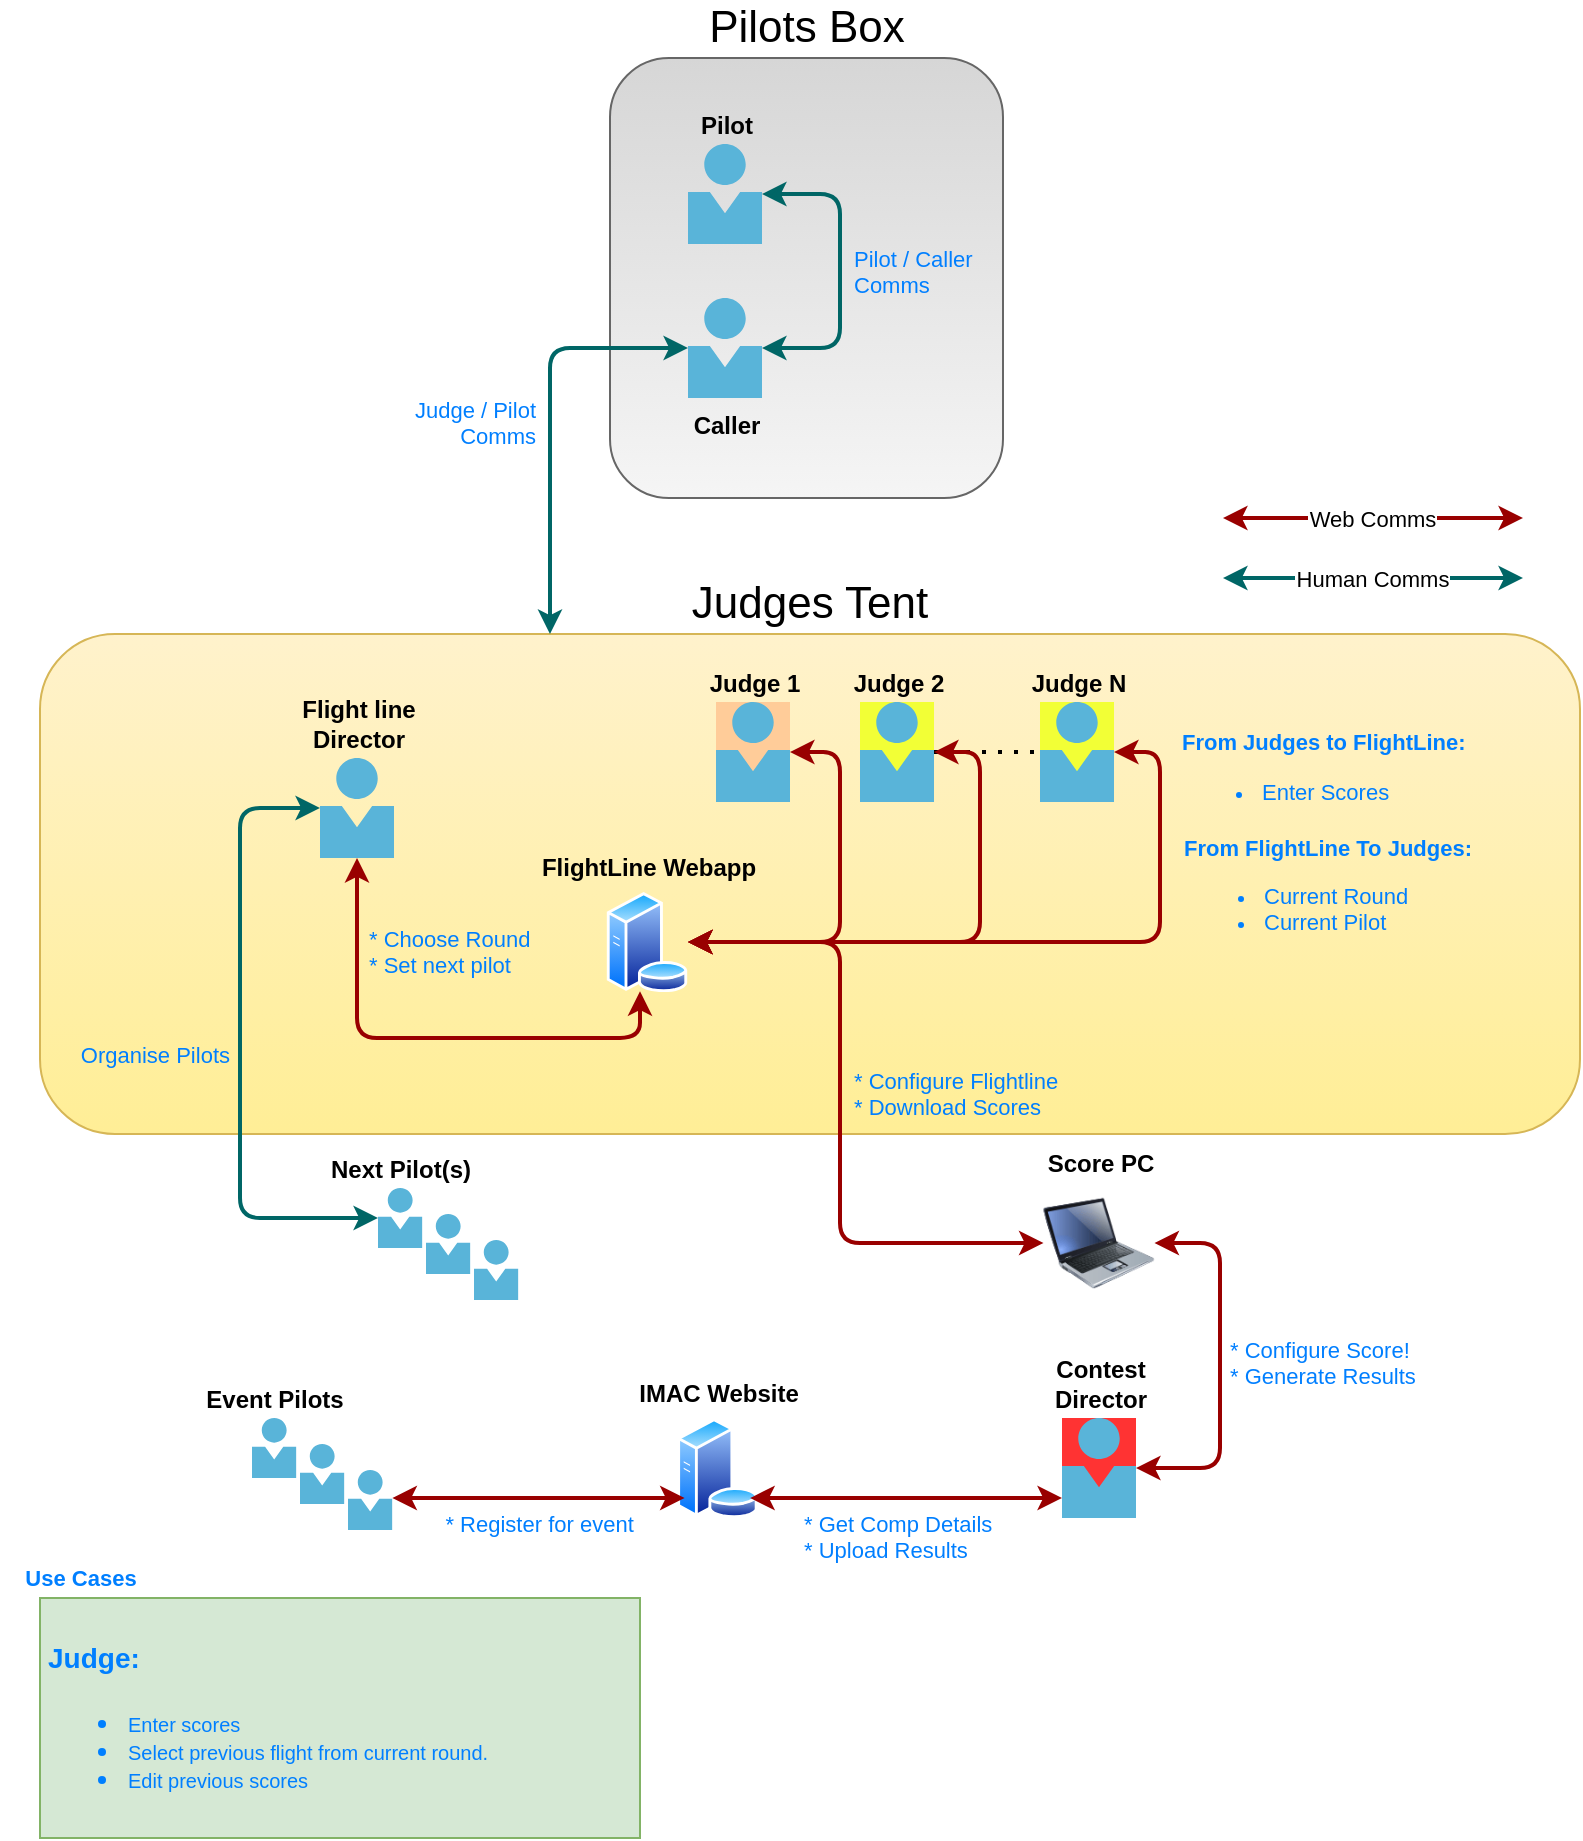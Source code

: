 <mxfile version="21.6.1" type="device" pages="5">
  <diagram id="I34TgiPMtmUHG_PpVXyV" name="Process Thoughts">
    <mxGraphModel dx="1013" dy="1927" grid="1" gridSize="10" guides="1" tooltips="1" connect="1" arrows="1" fold="1" page="1" pageScale="1" pageWidth="827" pageHeight="1169" math="0" shadow="0">
      <root>
        <mxCell id="0" />
        <mxCell id="1" parent="0" />
        <mxCell id="XACIt01tKU_jJg-1Fmn3-19" value="Pilots Box" style="rounded=1;whiteSpace=wrap;html=1;labelBackgroundColor=none;sketch=0;fontSize=22;fillColor=#f5f5f5;labelPosition=center;verticalLabelPosition=top;align=center;verticalAlign=bottom;strokeColor=#666666;gradientColor=#D6D6D6;gradientDirection=north;" parent="1" vertex="1">
          <mxGeometry x="315" y="-1130" width="196.5" height="220" as="geometry" />
        </mxCell>
        <mxCell id="XACIt01tKU_jJg-1Fmn3-1" value="Judges Tent" style="rounded=1;whiteSpace=wrap;html=1;sketch=0;labelPosition=center;verticalLabelPosition=top;align=center;verticalAlign=bottom;fontSize=22;fillColor=#fff2cc;strokeColor=#d6b656;labelBackgroundColor=none;gradientColor=#FFEE96;" parent="1" vertex="1">
          <mxGeometry x="30" y="-842" width="770" height="250" as="geometry" />
        </mxCell>
        <mxCell id="XACIt01tKU_jJg-1Fmn3-2" value="Pilot" style="sketch=0;aspect=fixed;html=1;points=[];align=center;image;fontSize=12;image=img/lib/mscae/Person.svg;labelPosition=center;verticalLabelPosition=top;verticalAlign=bottom;labelBackgroundColor=none;fontStyle=1" parent="1" vertex="1">
          <mxGeometry x="354" y="-1087" width="37" height="50" as="geometry" />
        </mxCell>
        <mxCell id="XACIt01tKU_jJg-1Fmn3-3" value="Caller" style="sketch=0;aspect=fixed;html=1;points=[];align=center;image;fontSize=12;image=img/lib/mscae/Person.svg;labelBackgroundColor=none;fontStyle=1" parent="1" vertex="1">
          <mxGeometry x="354" y="-1010" width="37" height="50" as="geometry" />
        </mxCell>
        <mxCell id="XACIt01tKU_jJg-1Fmn3-4" value="Judge 1" style="sketch=0;aspect=fixed;html=1;points=[];align=center;image;fontSize=12;image=img/lib/mscae/Person.svg;imageBackground=#FFCC99;labelBackgroundColor=none;labelPosition=center;verticalLabelPosition=top;verticalAlign=bottom;fontStyle=1" parent="1" vertex="1">
          <mxGeometry x="368" y="-808" width="37" height="50" as="geometry" />
        </mxCell>
        <mxCell id="XACIt01tKU_jJg-1Fmn3-5" value="Judge 2" style="sketch=0;aspect=fixed;html=1;points=[];align=center;image;fontSize=12;image=img/lib/mscae/Person.svg;imageBackground=#F2FF36;labelBackgroundColor=none;labelPosition=center;verticalLabelPosition=top;verticalAlign=bottom;fontStyle=1" parent="1" vertex="1">
          <mxGeometry x="440" y="-808" width="37" height="50" as="geometry" />
        </mxCell>
        <mxCell id="XACIt01tKU_jJg-1Fmn3-6" value="Judge N&lt;br&gt;" style="sketch=0;aspect=fixed;html=1;points=[];align=center;image;fontSize=12;image=img/lib/mscae/Person.svg;imageBackground=#F2FF36;labelBackgroundColor=none;labelPosition=center;verticalLabelPosition=top;verticalAlign=bottom;fontStyle=1" parent="1" vertex="1">
          <mxGeometry x="530" y="-808" width="37" height="50" as="geometry" />
        </mxCell>
        <mxCell id="XACIt01tKU_jJg-1Fmn3-7" value="" style="endArrow=none;dashed=1;html=1;dashPattern=1 3;strokeWidth=2;rounded=0;" parent="1" source="XACIt01tKU_jJg-1Fmn3-5" target="XACIt01tKU_jJg-1Fmn3-6" edge="1">
          <mxGeometry width="50" height="50" relative="1" as="geometry">
            <mxPoint x="525" y="-767" as="sourcePoint" />
            <mxPoint x="589" y="-767" as="targetPoint" />
          </mxGeometry>
        </mxCell>
        <mxCell id="XACIt01tKU_jJg-1Fmn3-8" value="Judge / Pilot&#xa;Comms" style="edgeStyle=elbowEdgeStyle;elbow=horizontal;strokeColor=#006666;strokeWidth=2;labelPosition=left;verticalLabelPosition=middle;align=right;verticalAlign=middle;spacingRight=5;labelBackgroundColor=none;fontColor=#007FFF;startArrow=classic;startFill=1;" parent="1" source="XACIt01tKU_jJg-1Fmn3-3" target="XACIt01tKU_jJg-1Fmn3-1" edge="1">
          <mxGeometry width="100" height="100" relative="1" as="geometry">
            <mxPoint x="293.5" y="-952" as="sourcePoint" />
            <mxPoint x="293.5" y="-1021" as="targetPoint" />
            <Array as="points">
              <mxPoint x="285" y="-921" />
              <mxPoint x="85" y="-911" />
              <mxPoint x="225" y="-961" />
            </Array>
          </mxGeometry>
        </mxCell>
        <mxCell id="XACIt01tKU_jJg-1Fmn3-9" value="Pilot / Caller&#xa;Comms" style="edgeStyle=elbowEdgeStyle;elbow=horizontal;strokeColor=#006666;strokeWidth=2;startArrow=classic;startFill=1;labelPosition=right;verticalLabelPosition=middle;align=left;verticalAlign=middle;spacingLeft=5;labelBackgroundColor=none;fontColor=#007FFF;" parent="1" source="XACIt01tKU_jJg-1Fmn3-3" target="XACIt01tKU_jJg-1Fmn3-2" edge="1">
          <mxGeometry width="100" height="100" relative="1" as="geometry">
            <mxPoint x="378" y="-958" as="sourcePoint" />
            <mxPoint x="455" y="-928" as="targetPoint" />
            <Array as="points">
              <mxPoint x="430" y="-1020" />
              <mxPoint x="430" y="-1017" />
            </Array>
          </mxGeometry>
        </mxCell>
        <mxCell id="XACIt01tKU_jJg-1Fmn3-10" value="&lt;font style=&quot;font-size: 12px;&quot;&gt;FlightLine Webapp&lt;/font&gt;" style="aspect=fixed;perimeter=ellipsePerimeter;html=1;align=center;shadow=0;dashed=0;spacingTop=3;image;image=img/lib/active_directory/database_server.svg;sketch=0;fontSize=22;fillColor=#FFFBEB;labelBackgroundColor=none;labelPosition=center;verticalLabelPosition=top;verticalAlign=bottom;fontStyle=1" parent="1" vertex="1">
          <mxGeometry x="313" y="-713" width="41" height="50" as="geometry" />
        </mxCell>
        <mxCell id="XACIt01tKU_jJg-1Fmn3-15" value="Flight line&lt;br&gt;Director" style="sketch=0;aspect=fixed;html=1;points=[];align=center;image;fontSize=12;image=img/lib/mscae/Person.svg;labelPosition=center;verticalLabelPosition=top;verticalAlign=bottom;labelBackgroundColor=none;fontStyle=1" parent="1" vertex="1">
          <mxGeometry x="170" y="-780" width="37" height="50" as="geometry" />
        </mxCell>
        <mxCell id="XACIt01tKU_jJg-1Fmn3-16" value="* Choose Round&#xa;* Set next pilot" style="edgeStyle=elbowEdgeStyle;elbow=horizontal;strokeColor=#990000;strokeWidth=2;labelPosition=right;verticalLabelPosition=middle;align=left;verticalAlign=middle;spacingRight=0;labelBackgroundColor=none;startArrow=classic;startFill=1;fontColor=#007FFF;spacing=6;" parent="1" source="XACIt01tKU_jJg-1Fmn3-15" target="XACIt01tKU_jJg-1Fmn3-10" edge="1">
          <mxGeometry x="-0.636" width="100" height="100" relative="1" as="geometry">
            <mxPoint x="375" y="-898" as="sourcePoint" />
            <mxPoint x="312" y="-813" as="targetPoint" />
            <Array as="points">
              <mxPoint x="330" y="-640" />
              <mxPoint x="401" y="-660" />
              <mxPoint x="380" y="-640" />
              <mxPoint x="390" y="-674" />
              <mxPoint x="202" y="-688" />
              <mxPoint x="242" y="-718" />
              <mxPoint x="302" y="-748" />
              <mxPoint x="112" y="-833" />
              <mxPoint x="252" y="-883" />
            </Array>
            <mxPoint as="offset" />
          </mxGeometry>
        </mxCell>
        <mxCell id="XACIt01tKU_jJg-1Fmn3-26" value="Organise Pilots" style="edgeStyle=elbowEdgeStyle;elbow=horizontal;strokeColor=#006666;strokeWidth=2;labelPosition=left;verticalLabelPosition=middle;align=right;verticalAlign=middle;spacingRight=0;labelBackgroundColor=none;startArrow=classic;startFill=1;spacing=5;fontColor=#007FFF;" parent="1" source="XACIt01tKU_jJg-1Fmn3-22" target="XACIt01tKU_jJg-1Fmn3-15" edge="1">
          <mxGeometry x="-0.038" width="100" height="100" relative="1" as="geometry">
            <mxPoint x="6" y="-502" as="sourcePoint" />
            <mxPoint x="51" y="-688" as="targetPoint" />
            <Array as="points">
              <mxPoint x="130" y="-680" />
              <mxPoint x="160" y="-680" />
              <mxPoint x="150" y="-680" />
              <mxPoint x="169" y="-688" />
              <mxPoint x="169" y="-620" />
              <mxPoint x="66" y="-582" />
              <mxPoint x="36" y="-582" />
              <mxPoint x="26" y="-617" />
              <mxPoint x="161" y="-703" />
              <mxPoint x="221" y="-733" />
              <mxPoint x="31" y="-818" />
              <mxPoint x="171" y="-868" />
            </Array>
            <mxPoint as="offset" />
          </mxGeometry>
        </mxCell>
        <mxCell id="XACIt01tKU_jJg-1Fmn3-31" value="" style="group" parent="1" vertex="1" connectable="0">
          <mxGeometry x="199" y="-565" width="70.2" height="56" as="geometry" />
        </mxCell>
        <mxCell id="XACIt01tKU_jJg-1Fmn3-24" value="" style="sketch=0;aspect=fixed;html=1;points=[];align=center;image;fontSize=12;image=img/lib/mscae/Person.svg;labelPosition=center;verticalLabelPosition=bottom;verticalAlign=top;labelBackgroundColor=none;" parent="XACIt01tKU_jJg-1Fmn3-31" vertex="1">
          <mxGeometry x="24" y="13" width="22.2" height="30" as="geometry" />
        </mxCell>
        <mxCell id="XACIt01tKU_jJg-1Fmn3-25" value="" style="sketch=0;aspect=fixed;html=1;points=[];align=center;image;fontSize=12;image=img/lib/mscae/Person.svg;labelPosition=center;verticalLabelPosition=bottom;verticalAlign=top;labelBackgroundColor=none;" parent="XACIt01tKU_jJg-1Fmn3-31" vertex="1">
          <mxGeometry x="48" y="26" width="22.2" height="30" as="geometry" />
        </mxCell>
        <mxCell id="XACIt01tKU_jJg-1Fmn3-22" value="Next Pilot(s)" style="sketch=0;aspect=fixed;html=1;points=[];align=center;image;fontSize=12;image=img/lib/mscae/Person.svg;labelPosition=center;verticalLabelPosition=top;verticalAlign=bottom;labelBackgroundColor=none;fontStyle=1" parent="XACIt01tKU_jJg-1Fmn3-31" vertex="1">
          <mxGeometry width="22.2" height="30" as="geometry" />
        </mxCell>
        <mxCell id="XACIt01tKU_jJg-1Fmn3-11" value="" style="edgeStyle=elbowEdgeStyle;elbow=horizontal;strokeColor=#990000;strokeWidth=2;startArrow=classic;startFill=1;" parent="1" source="XACIt01tKU_jJg-1Fmn3-5" target="XACIt01tKU_jJg-1Fmn3-10" edge="1">
          <mxGeometry width="100" height="100" relative="1" as="geometry">
            <mxPoint x="896" y="-808" as="sourcePoint" />
            <mxPoint x="756" y="-700.5" as="targetPoint" />
            <Array as="points">
              <mxPoint x="500" y="-740" />
              <mxPoint x="550" y="-730" />
              <mxPoint x="586" y="-733" />
            </Array>
          </mxGeometry>
        </mxCell>
        <mxCell id="XACIt01tKU_jJg-1Fmn3-12" value="" style="edgeStyle=elbowEdgeStyle;elbow=horizontal;strokeColor=#990000;strokeWidth=2;startArrow=classic;startFill=1;" parent="1" source="XACIt01tKU_jJg-1Fmn3-4" target="XACIt01tKU_jJg-1Fmn3-10" edge="1">
          <mxGeometry width="100" height="100" relative="1" as="geometry">
            <mxPoint x="906" y="-798" as="sourcePoint" />
            <mxPoint x="766" y="-690.5" as="targetPoint" />
            <Array as="points">
              <mxPoint x="430" y="-730" />
              <mxPoint x="470" y="-720" />
              <mxPoint x="510" y="-720" />
              <mxPoint x="507" y="-742" />
            </Array>
          </mxGeometry>
        </mxCell>
        <mxCell id="XACIt01tKU_jJg-1Fmn3-13" value="" style="edgeStyle=elbowEdgeStyle;elbow=horizontal;strokeColor=#990000;strokeWidth=2;startArrow=classic;startFill=1;" parent="1" source="XACIt01tKU_jJg-1Fmn3-6" target="XACIt01tKU_jJg-1Fmn3-10" edge="1">
          <mxGeometry width="100" height="100" relative="1" as="geometry">
            <mxPoint x="916" y="-788" as="sourcePoint" />
            <mxPoint x="776" y="-680.5" as="targetPoint" />
            <Array as="points">
              <mxPoint x="590" y="-740" />
              <mxPoint x="570" y="-730" />
              <mxPoint x="686" y="-733" />
              <mxPoint x="846" y="-680.5" />
            </Array>
          </mxGeometry>
        </mxCell>
        <mxCell id="XACIt01tKU_jJg-1Fmn3-32" value="Contest&lt;br&gt;Director" style="sketch=0;aspect=fixed;html=1;points=[];align=center;image;fontSize=12;image=img/lib/mscae/Person.svg;imageBackground=#FF3333;labelBackgroundColor=none;labelPosition=center;verticalLabelPosition=top;verticalAlign=bottom;fontStyle=1" parent="1" vertex="1">
          <mxGeometry x="541" y="-450" width="37" height="50" as="geometry" />
        </mxCell>
        <mxCell id="XACIt01tKU_jJg-1Fmn3-33" value="* Configure Flightline&#xa;* Download Scores" style="edgeStyle=elbowEdgeStyle;elbow=horizontal;strokeColor=#990000;strokeWidth=2;labelPosition=center;verticalLabelPosition=middle;align=left;verticalAlign=middle;spacingRight=5;labelBackgroundColor=none;startArrow=classic;startFill=1;fontColor=#007FFF;spacing=7;" parent="1" source="XACIt01tKU_jJg-1Fmn3-34" target="XACIt01tKU_jJg-1Fmn3-10" edge="1">
          <mxGeometry x="0.078" width="100" height="100" relative="1" as="geometry">
            <mxPoint x="570" y="-494" as="sourcePoint" />
            <mxPoint x="460" y="-640" as="targetPoint" />
            <Array as="points">
              <mxPoint x="430" y="-640" />
              <mxPoint x="510" y="-590" />
              <mxPoint x="500" y="-520" />
              <mxPoint x="480" y="-525" />
              <mxPoint x="460" y="-554" />
              <mxPoint x="480" y="-634" />
              <mxPoint x="530" y="-624" />
              <mxPoint x="212" y="-728" />
              <mxPoint x="252" y="-758" />
              <mxPoint x="312" y="-788" />
              <mxPoint x="122" y="-873" />
              <mxPoint x="262" y="-923" />
            </Array>
            <mxPoint as="offset" />
          </mxGeometry>
        </mxCell>
        <mxCell id="XACIt01tKU_jJg-1Fmn3-34" value="&lt;font color=&quot;#000000&quot; style=&quot;font-size: 12px;&quot;&gt;Score PC&lt;/font&gt;" style="image;html=1;image=img/lib/clip_art/computers/Laptop_128x128.png;rounded=1;labelBackgroundColor=none;sketch=0;fontSize=22;fontColor=#007FFF;fillColor=#FFFBEB;labelPosition=center;verticalLabelPosition=top;align=center;verticalAlign=bottom;fontStyle=1" parent="1" vertex="1">
          <mxGeometry x="531.75" y="-565" width="55.5" height="55" as="geometry" />
        </mxCell>
        <mxCell id="XACIt01tKU_jJg-1Fmn3-35" value="* Configure Score!&#xa;* Generate Results" style="edgeStyle=elbowEdgeStyle;elbow=horizontal;strokeColor=#990000;strokeWidth=2;labelPosition=center;verticalLabelPosition=bottom;align=left;verticalAlign=top;spacingRight=0;labelBackgroundColor=none;startArrow=classic;startFill=1;fontColor=#007FFF;fontStyle=0;spacing=5;" parent="1" source="XACIt01tKU_jJg-1Fmn3-34" target="XACIt01tKU_jJg-1Fmn3-32" edge="1">
          <mxGeometry x="-0.25" width="100" height="100" relative="1" as="geometry">
            <mxPoint x="347" y="-617" as="sourcePoint" />
            <mxPoint x="456.516" y="-617" as="targetPoint" />
            <Array as="points">
              <mxPoint x="620" y="-490" />
              <mxPoint x="700" y="-537" />
              <mxPoint x="710" y="-520" />
              <mxPoint x="720" y="-500" />
              <mxPoint x="620" y="-453" />
              <mxPoint x="212" y="-631" />
              <mxPoint x="252" y="-661" />
              <mxPoint x="312" y="-691" />
              <mxPoint x="122" y="-776" />
              <mxPoint x="262" y="-826" />
            </Array>
            <mxPoint as="offset" />
          </mxGeometry>
        </mxCell>
        <mxCell id="XACIt01tKU_jJg-1Fmn3-36" value="&lt;font style=&quot;font-size: 12px;&quot;&gt;IMAC Website&lt;/font&gt;" style="aspect=fixed;perimeter=ellipsePerimeter;html=1;align=center;shadow=0;dashed=0;spacingTop=3;image;image=img/lib/active_directory/database_server.svg;sketch=0;fontSize=22;fillColor=#FFFBEB;labelBackgroundColor=none;labelPosition=center;verticalLabelPosition=top;verticalAlign=bottom;fontStyle=1" parent="1" vertex="1">
          <mxGeometry x="348.2" y="-450" width="41" height="50" as="geometry" />
        </mxCell>
        <mxCell id="XACIt01tKU_jJg-1Fmn3-37" value="* Get Comp Details&#xa;* Upload Results" style="edgeStyle=elbowEdgeStyle;elbow=horizontal;strokeColor=#990000;strokeWidth=2;labelPosition=center;verticalLabelPosition=bottom;align=left;verticalAlign=top;spacingRight=5;labelBackgroundColor=none;startArrow=classic;startFill=1;fontColor=#007FFF;fontStyle=0" parent="1" source="XACIt01tKU_jJg-1Fmn3-32" target="XACIt01tKU_jJg-1Fmn3-36" edge="1">
          <mxGeometry x="0.681" width="100" height="100" relative="1" as="geometry">
            <mxPoint x="471" y="-350" as="sourcePoint" />
            <mxPoint x="315" y="-281" as="targetPoint" />
            <Array as="points">
              <mxPoint x="470" y="-410" />
              <mxPoint x="470" y="-430" />
              <mxPoint x="441" y="-294" />
              <mxPoint x="33" y="-472" />
              <mxPoint x="73" y="-502" />
              <mxPoint x="133" y="-532" />
              <mxPoint x="-57" y="-617" />
              <mxPoint x="83" y="-667" />
            </Array>
            <mxPoint as="offset" />
          </mxGeometry>
        </mxCell>
        <mxCell id="XACIt01tKU_jJg-1Fmn3-38" value="" style="group" parent="1" vertex="1" connectable="0">
          <mxGeometry x="136" y="-450" width="70.2" height="56" as="geometry" />
        </mxCell>
        <mxCell id="XACIt01tKU_jJg-1Fmn3-39" value="" style="sketch=0;aspect=fixed;html=1;points=[];align=center;image;fontSize=12;image=img/lib/mscae/Person.svg;labelPosition=center;verticalLabelPosition=bottom;verticalAlign=top;labelBackgroundColor=none;" parent="XACIt01tKU_jJg-1Fmn3-38" vertex="1">
          <mxGeometry x="24" y="13" width="22.2" height="30" as="geometry" />
        </mxCell>
        <mxCell id="XACIt01tKU_jJg-1Fmn3-40" value="" style="sketch=0;aspect=fixed;html=1;points=[];align=center;image;fontSize=12;image=img/lib/mscae/Person.svg;labelPosition=center;verticalLabelPosition=bottom;verticalAlign=top;labelBackgroundColor=none;" parent="XACIt01tKU_jJg-1Fmn3-38" vertex="1">
          <mxGeometry x="48" y="26" width="22.2" height="30" as="geometry" />
        </mxCell>
        <mxCell id="XACIt01tKU_jJg-1Fmn3-41" value="Event Pilots" style="sketch=0;aspect=fixed;html=1;points=[];align=center;image;fontSize=12;image=img/lib/mscae/Person.svg;labelPosition=center;verticalLabelPosition=top;verticalAlign=bottom;labelBackgroundColor=none;fontStyle=1" parent="XACIt01tKU_jJg-1Fmn3-38" vertex="1">
          <mxGeometry width="22.2" height="30" as="geometry" />
        </mxCell>
        <mxCell id="XACIt01tKU_jJg-1Fmn3-42" value="* Register for event" style="edgeStyle=elbowEdgeStyle;elbow=horizontal;strokeColor=#990000;strokeWidth=2;labelPosition=center;verticalLabelPosition=bottom;align=center;verticalAlign=top;spacingRight=0;labelBackgroundColor=none;startArrow=classic;startFill=1;fontColor=#007FFF;fontStyle=0;spacing=2;" parent="1" source="XACIt01tKU_jJg-1Fmn3-36" target="XACIt01tKU_jJg-1Fmn3-40" edge="1">
          <mxGeometry x="-0.01" width="100" height="100" relative="1" as="geometry">
            <mxPoint x="327.8" y="-240" as="sourcePoint" />
            <mxPoint x="200.0" y="-240" as="targetPoint" />
            <Array as="points">
              <mxPoint x="300" y="-410" />
              <mxPoint x="230" y="-440" />
              <mxPoint x="280" y="-440" />
              <mxPoint x="230" y="-420" />
              <mxPoint x="311.8" y="-109" />
              <mxPoint x="-96.2" y="-287" />
              <mxPoint x="-56.2" y="-317" />
              <mxPoint x="3.8" y="-347" />
              <mxPoint x="-186.2" y="-432" />
              <mxPoint x="-46.2" y="-482" />
            </Array>
            <mxPoint as="offset" />
          </mxGeometry>
        </mxCell>
        <mxCell id="XACIt01tKU_jJg-1Fmn3-43" value="Web Comms" style="edgeStyle=elbowEdgeStyle;elbow=horizontal;strokeColor=#990000;strokeWidth=2;startArrow=classic;startFill=1;" parent="1" edge="1">
          <mxGeometry width="100" height="100" relative="1" as="geometry">
            <mxPoint x="621.5" y="-900" as="sourcePoint" />
            <mxPoint x="771.5" y="-900" as="targetPoint" />
            <Array as="points">
              <mxPoint x="737.5" y="-573" />
              <mxPoint x="897.5" y="-520.5" />
            </Array>
          </mxGeometry>
        </mxCell>
        <mxCell id="XACIt01tKU_jJg-1Fmn3-44" value="Human Comms" style="edgeStyle=elbowEdgeStyle;elbow=horizontal;strokeColor=#006666;strokeWidth=2;startArrow=classic;startFill=1;" parent="1" edge="1">
          <mxGeometry width="100" height="100" relative="1" as="geometry">
            <mxPoint x="621.5" y="-870" as="sourcePoint" />
            <mxPoint x="771.5" y="-870" as="targetPoint" />
            <Array as="points">
              <mxPoint x="737.5" y="-543" />
              <mxPoint x="897.5" y="-490.5" />
            </Array>
          </mxGeometry>
        </mxCell>
        <mxCell id="XACIt01tKU_jJg-1Fmn3-46" value="&lt;b&gt;From Judges to FlightLine:&lt;br&gt;&lt;/b&gt;&lt;ul&gt;&lt;li&gt;Enter Scores&lt;/li&gt;&lt;/ul&gt;" style="text;html=1;align=left;verticalAlign=middle;resizable=0;points=[];autosize=1;strokeColor=none;fillColor=none;fontSize=11;fontColor=#007FFF;" parent="1" vertex="1">
          <mxGeometry x="598.5" y="-800" width="170" height="60" as="geometry" />
        </mxCell>
        <mxCell id="XACIt01tKU_jJg-1Fmn3-47" value="&lt;b&gt;From FlightLine To Judges:&lt;br&gt;&lt;/b&gt;&lt;ul&gt;&lt;li&gt;&lt;span style=&quot;background-color: initial;&quot;&gt;Current Round&lt;/span&gt;&lt;/li&gt;&lt;li&gt;&lt;span style=&quot;background-color: initial;&quot;&gt;Current Pilot&lt;/span&gt;&lt;br&gt;&lt;/li&gt;&lt;/ul&gt;" style="text;html=1;align=left;verticalAlign=middle;resizable=0;points=[];autosize=1;strokeColor=none;fillColor=none;fontSize=11;fontColor=#007FFF;" parent="1" vertex="1">
          <mxGeometry x="600" y="-751" width="170" height="80" as="geometry" />
        </mxCell>
        <mxCell id="XACIt01tKU_jJg-1Fmn3-49" value="&lt;b&gt;Use Cases&lt;/b&gt;" style="text;html=1;align=center;verticalAlign=middle;resizable=0;points=[];autosize=1;strokeColor=none;fillColor=none;fontSize=11;fontColor=#007FFF;" parent="1" vertex="1">
          <mxGeometry x="10" y="-385" width="80" height="30" as="geometry" />
        </mxCell>
        <mxCell id="XACIt01tKU_jJg-1Fmn3-52" value="" style="rounded=0;whiteSpace=wrap;html=1;labelBackgroundColor=#E6E6E6;sketch=0;fontSize=11;fillColor=#d5e8d4;strokeColor=#82b366;glass=0;shadow=0;" parent="1" vertex="1">
          <mxGeometry x="30" y="-360" width="300" height="120" as="geometry" />
        </mxCell>
        <mxCell id="XACIt01tKU_jJg-1Fmn3-53" value="&lt;h1&gt;&lt;font style=&quot;line-height: 1;&quot;&gt;&lt;span style=&quot;font-size: 14px;&quot;&gt;Judge:&lt;br&gt;&lt;ul&gt;&lt;li&gt;&lt;font style=&quot;font-size: 10px; font-weight: normal;&quot;&gt;Enter scores&lt;/font&gt;&lt;/li&gt;&lt;li&gt;&lt;font style=&quot;font-size: 10px; font-weight: normal;&quot;&gt;Select previous flight from current round.&lt;/font&gt;&lt;/li&gt;&lt;li&gt;&lt;font style=&quot;font-size: 10px; font-weight: normal;&quot;&gt;Edit previous scores&lt;/font&gt;&lt;/li&gt;&lt;/ul&gt;&lt;/span&gt;&lt;/font&gt;&lt;/h1&gt;&lt;p&gt;&lt;/p&gt;" style="text;html=1;strokeColor=none;fillColor=none;spacing=5;spacingTop=-20;whiteSpace=wrap;overflow=hidden;rounded=0;labelBackgroundColor=none;sketch=0;fontSize=11;fontColor=#007FFF;" parent="1" vertex="1">
          <mxGeometry x="29" y="-350" width="300" height="100" as="geometry" />
        </mxCell>
      </root>
    </mxGraphModel>
  </diagram>
  <diagram id="oBdPKLEkVHqwH0rIi9k-" name="Root Page">
    <mxGraphModel dx="1013" dy="758" grid="1" gridSize="10" guides="1" tooltips="1" connect="1" arrows="1" fold="1" page="1" pageScale="1" pageWidth="827" pageHeight="1169" math="0" shadow="0">
      <root>
        <mxCell id="0" />
        <mxCell id="1" parent="0" />
        <mxCell id="yNEF3S6-vgaT_ILTQb61-15" value="&lt;b&gt;Is there &lt;br&gt;a comp?&lt;/b&gt;" style="rhombus;whiteSpace=wrap;html=1;rounded=0;shadow=0;glass=0;labelBackgroundColor=none;sketch=0;fontSize=10;fontColor=#000000;fillColor=#FFFBEB;gradientColor=#FFEE96;gradientDirection=north;" vertex="1" parent="1">
          <mxGeometry x="365" y="120" width="70" height="70" as="geometry" />
        </mxCell>
        <mxCell id="yNEF3S6-vgaT_ILTQb61-16" value="" style="edgeStyle=none;noEdgeStyle=1;strokeColor=#990000;strokeWidth=2;exitX=0.5;exitY=1;exitDx=0;exitDy=0;entryX=0.5;entryY=0;entryDx=0;entryDy=0;" edge="1" parent="1" source="yNEF3S6-vgaT_ILTQb61-11" target="yNEF3S6-vgaT_ILTQb61-15">
          <mxGeometry width="100" height="100" relative="1" as="geometry">
            <mxPoint x="430" y="130" as="sourcePoint" />
            <mxPoint x="430" y="160" as="targetPoint" />
          </mxGeometry>
        </mxCell>
        <mxCell id="yNEF3S6-vgaT_ILTQb61-19" value="" style="edgeStyle=elbowEdgeStyle;elbow=horizontal;strokeColor=#990000;strokeWidth=2;exitX=0.5;exitY=1;exitDx=0;exitDy=0;entryX=0.5;entryY=0;entryDx=0;entryDy=0;" edge="1" parent="1" source="yNEF3S6-vgaT_ILTQb61-15" target="yNEF3S6-vgaT_ILTQb61-43">
          <mxGeometry width="100" height="100" relative="1" as="geometry">
            <mxPoint x="430" y="380" as="sourcePoint" />
            <mxPoint x="400" y="240" as="targetPoint" />
          </mxGeometry>
        </mxCell>
        <mxCell id="yNEF3S6-vgaT_ILTQb61-20" value="Yes" style="edgeLabel;html=1;align=center;verticalAlign=middle;resizable=0;points=[];fontSize=10;fontColor=#000000;" vertex="1" connectable="0" parent="yNEF3S6-vgaT_ILTQb61-19">
          <mxGeometry x="-0.119" y="-1" relative="1" as="geometry">
            <mxPoint as="offset" />
          </mxGeometry>
        </mxCell>
        <mxCell id="yNEF3S6-vgaT_ILTQb61-11" value="Root Page" style="rounded=1;whiteSpace=wrap;html=1;shadow=0;glass=0;labelBackgroundColor=none;sketch=0;fontSize=15;fillColor=#dae8fc;gradientDirection=north;strokeColor=#6c8ebf;fontStyle=1" vertex="1" parent="1">
          <mxGeometry x="330" y="50" width="140" height="40" as="geometry" />
        </mxCell>
        <mxCell id="yNEF3S6-vgaT_ILTQb61-32" value="Go to New Comp page" style="rounded=1;whiteSpace=wrap;html=1;shadow=0;glass=0;labelBackgroundColor=none;sketch=0;fontSize=10;fillColor=#cdeb8b;gradientDirection=north;strokeColor=#36393d;fontStyle=1" vertex="1" parent="1">
          <mxGeometry x="500" y="140" width="120" height="30" as="geometry" />
        </mxCell>
        <mxCell id="yNEF3S6-vgaT_ILTQb61-39" value="" style="edgeStyle=elbowEdgeStyle;elbow=horizontal;strokeColor=#990000;strokeWidth=2;exitX=1;exitY=0.5;exitDx=0;exitDy=0;" edge="1" parent="1" source="yNEF3S6-vgaT_ILTQb61-15" target="yNEF3S6-vgaT_ILTQb61-32">
          <mxGeometry width="100" height="100" relative="1" as="geometry">
            <mxPoint x="460" y="140" as="sourcePoint" />
            <mxPoint x="595" y="195" as="targetPoint" />
          </mxGeometry>
        </mxCell>
        <mxCell id="yNEF3S6-vgaT_ILTQb61-41" value="&amp;nbsp;No&amp;nbsp;" style="edgeLabel;html=1;align=center;verticalAlign=middle;resizable=0;points=[];" vertex="1" connectable="0" parent="yNEF3S6-vgaT_ILTQb61-39">
          <mxGeometry x="-0.435" y="-1" relative="1" as="geometry">
            <mxPoint as="offset" />
          </mxGeometry>
        </mxCell>
        <mxCell id="yNEF3S6-vgaT_ILTQb61-43" value="&lt;b&gt;Score Mode?&lt;/b&gt;" style="rhombus;whiteSpace=wrap;html=1;rounded=0;shadow=0;glass=0;labelBackgroundColor=none;sketch=0;fontSize=10;fontColor=#000000;fillColor=#FFFBEB;gradientColor=#FFEE96;gradientDirection=north;" vertex="1" parent="1">
          <mxGeometry x="350" y="230" width="100" height="100" as="geometry" />
        </mxCell>
        <mxCell id="yNEF3S6-vgaT_ILTQb61-44" value="" style="edgeStyle=elbowEdgeStyle;elbow=horizontal;strokeColor=#990000;strokeWidth=2;exitX=0.5;exitY=1;exitDx=0;exitDy=0;" edge="1" parent="1" source="yNEF3S6-vgaT_ILTQb61-43" target="yNEF3S6-vgaT_ILTQb61-52">
          <mxGeometry width="100" height="100" relative="1" as="geometry">
            <mxPoint x="399.55" y="330" as="sourcePoint" />
            <mxPoint x="610" y="390" as="targetPoint" />
            <Array as="points">
              <mxPoint x="510" y="390" />
              <mxPoint x="619.55" y="240" />
              <mxPoint x="500" y="390" />
              <mxPoint x="560" y="390" />
              <mxPoint x="589.55" y="220" />
              <mxPoint x="439.55" y="350" />
              <mxPoint x="639.55" y="310" />
              <mxPoint x="609.55" y="325" />
            </Array>
          </mxGeometry>
        </mxCell>
        <mxCell id="yNEF3S6-vgaT_ILTQb61-49" value="flightline" style="edgeLabel;html=1;align=center;verticalAlign=middle;resizable=0;points=[];" vertex="1" connectable="0" parent="yNEF3S6-vgaT_ILTQb61-44">
          <mxGeometry x="-0.27" y="1" relative="1" as="geometry">
            <mxPoint as="offset" />
          </mxGeometry>
        </mxCell>
        <mxCell id="yNEF3S6-vgaT_ILTQb61-45" value="" style="edgeStyle=elbowEdgeStyle;elbow=horizontal;strokeColor=#990000;strokeWidth=2;exitX=1;exitY=0.5;exitDx=0;exitDy=0;" edge="1" parent="1" source="yNEF3S6-vgaT_ILTQb61-43" target="yNEF3S6-vgaT_ILTQb61-52">
          <mxGeometry width="100" height="100" relative="1" as="geometry">
            <mxPoint x="480.45" y="280" as="sourcePoint" />
            <mxPoint x="560" y="280" as="targetPoint" />
          </mxGeometry>
        </mxCell>
        <mxCell id="yNEF3S6-vgaT_ILTQb61-47" value="byRound" style="edgeLabel;html=1;align=center;verticalAlign=middle;resizable=0;points=[];" vertex="1" connectable="0" parent="yNEF3S6-vgaT_ILTQb61-45">
          <mxGeometry x="0.187" y="2" relative="1" as="geometry">
            <mxPoint as="offset" />
          </mxGeometry>
        </mxCell>
        <mxCell id="yNEF3S6-vgaT_ILTQb61-46" value="" style="edgeStyle=elbowEdgeStyle;elbow=horizontal;strokeColor=#990000;strokeWidth=2;exitX=0;exitY=0.5;exitDx=0;exitDy=0;" edge="1" parent="1" source="yNEF3S6-vgaT_ILTQb61-43" target="yNEF3S6-vgaT_ILTQb61-50">
          <mxGeometry width="100" height="100" relative="1" as="geometry">
            <mxPoint x="310" y="250" as="sourcePoint" />
            <mxPoint x="240" y="250" as="targetPoint" />
          </mxGeometry>
        </mxCell>
        <mxCell id="yNEF3S6-vgaT_ILTQb61-48" value="global" style="edgeLabel;html=1;align=center;verticalAlign=middle;resizable=0;points=[];" vertex="1" connectable="0" parent="yNEF3S6-vgaT_ILTQb61-46">
          <mxGeometry x="0.203" y="-1" relative="1" as="geometry">
            <mxPoint as="offset" />
          </mxGeometry>
        </mxCell>
        <mxCell id="yNEF3S6-vgaT_ILTQb61-50" value="Go to &lt;br&gt;&quot;Pilot Global&quot;&lt;br&gt;page" style="rounded=1;whiteSpace=wrap;html=1;shadow=0;glass=0;labelBackgroundColor=none;sketch=0;fontSize=10;fillColor=#cdeb8b;gradientDirection=north;strokeColor=#36393d;fontStyle=1" vertex="1" parent="1">
          <mxGeometry x="140" y="255" width="100" height="50" as="geometry" />
        </mxCell>
        <mxCell id="yNEF3S6-vgaT_ILTQb61-52" value="Go to &lt;br&gt;&quot;Pilot Round&quot;&lt;br&gt;page" style="rounded=1;whiteSpace=wrap;html=1;shadow=0;glass=0;labelBackgroundColor=none;sketch=0;fontSize=10;fillColor=#cdeb8b;gradientDirection=north;strokeColor=#36393d;fontStyle=1" vertex="1" parent="1">
          <mxGeometry x="560" y="255" width="120" height="50" as="geometry" />
        </mxCell>
      </root>
    </mxGraphModel>
  </diagram>
  <diagram id="omgPy0el0x66QL9610aZ" name="Pilot Global Page">
    <mxGraphModel dx="1114" dy="834" grid="1" gridSize="10" guides="1" tooltips="1" connect="1" arrows="1" fold="1" page="1" pageScale="1" pageWidth="827" pageHeight="1169" math="0" shadow="0">
      <root>
        <mxCell id="0" />
        <mxCell id="1" parent="0" />
        <mxCell id="3_VbOh4A37aK9SCf4Ccv-1" value="&lt;b&gt;Is there &lt;br&gt;a comp?&lt;/b&gt;" style="rhombus;whiteSpace=wrap;html=1;rounded=0;shadow=0;glass=0;labelBackgroundColor=none;sketch=0;fontSize=10;fontColor=#000000;fillColor=#FFFBEB;gradientColor=#FFEE96;gradientDirection=north;" vertex="1" parent="1">
          <mxGeometry x="365" y="230" width="70" height="70" as="geometry" />
        </mxCell>
        <mxCell id="3_VbOh4A37aK9SCf4Ccv-2" value="" style="edgeStyle=none;noEdgeStyle=1;strokeColor=#990000;strokeWidth=2;exitX=0.5;exitY=1;exitDx=0;exitDy=0;entryX=0.5;entryY=0;entryDx=0;entryDy=0;" edge="1" parent="1" source="3_VbOh4A37aK9SCf4Ccv-5" target="3_VbOh4A37aK9SCf4Ccv-1">
          <mxGeometry width="100" height="100" relative="1" as="geometry">
            <mxPoint x="430" y="240" as="sourcePoint" />
            <mxPoint x="430" y="270" as="targetPoint" />
          </mxGeometry>
        </mxCell>
        <mxCell id="3_VbOh4A37aK9SCf4Ccv-3" value="" style="edgeStyle=elbowEdgeStyle;elbow=horizontal;strokeColor=#990000;strokeWidth=2;exitX=0.5;exitY=1;exitDx=0;exitDy=0;" edge="1" parent="1" source="3_VbOh4A37aK9SCf4Ccv-1" target="omG3Kfk-vyVRdicQErzu-2">
          <mxGeometry width="100" height="100" relative="1" as="geometry">
            <mxPoint x="430" y="490" as="sourcePoint" />
            <mxPoint x="400" y="350" as="targetPoint" />
          </mxGeometry>
        </mxCell>
        <mxCell id="3_VbOh4A37aK9SCf4Ccv-4" value="Yes" style="edgeLabel;html=1;align=center;verticalAlign=middle;resizable=0;points=[];fontSize=10;fontColor=#000000;" vertex="1" connectable="0" parent="3_VbOh4A37aK9SCf4Ccv-3">
          <mxGeometry x="-0.119" y="-1" relative="1" as="geometry">
            <mxPoint as="offset" />
          </mxGeometry>
        </mxCell>
        <mxCell id="3_VbOh4A37aK9SCf4Ccv-5" value="Pilot Global Page&lt;br&gt;&lt;hr&gt;&lt;span style=&quot;font-weight: normal;&quot;&gt;/pilot-list-global&lt;/span&gt;" style="rounded=1;whiteSpace=wrap;html=1;shadow=0;glass=0;labelBackgroundColor=none;sketch=0;fontSize=15;fillColor=#dae8fc;gradientDirection=north;strokeColor=#6c8ebf;fontStyle=1" vertex="1" parent="1">
          <mxGeometry x="310" y="130" width="180" height="70" as="geometry" />
        </mxCell>
        <mxCell id="3_VbOh4A37aK9SCf4Ccv-6" value="Go to Root page" style="rounded=1;whiteSpace=wrap;html=1;shadow=0;glass=0;labelBackgroundColor=none;sketch=0;fontSize=10;fillColor=#cdeb8b;gradientDirection=north;strokeColor=#36393d;fontStyle=1" vertex="1" parent="1">
          <mxGeometry x="500" y="250" width="120" height="30" as="geometry" />
        </mxCell>
        <mxCell id="3_VbOh4A37aK9SCf4Ccv-7" value="" style="edgeStyle=elbowEdgeStyle;elbow=horizontal;strokeColor=#990000;strokeWidth=2;exitX=1;exitY=0.5;exitDx=0;exitDy=0;" edge="1" parent="1" source="3_VbOh4A37aK9SCf4Ccv-1" target="3_VbOh4A37aK9SCf4Ccv-6">
          <mxGeometry width="100" height="100" relative="1" as="geometry">
            <mxPoint x="460" y="250" as="sourcePoint" />
            <mxPoint x="595" y="305" as="targetPoint" />
          </mxGeometry>
        </mxCell>
        <mxCell id="3_VbOh4A37aK9SCf4Ccv-8" value="&amp;nbsp;No&amp;nbsp;" style="edgeLabel;html=1;align=center;verticalAlign=middle;resizable=0;points=[];" vertex="1" connectable="0" parent="3_VbOh4A37aK9SCf4Ccv-7">
          <mxGeometry x="-0.435" y="-1" relative="1" as="geometry">
            <mxPoint as="offset" />
          </mxGeometry>
        </mxCell>
        <mxCell id="3_VbOh4A37aK9SCf4Ccv-16" value="To be finished" style="rounded=1;whiteSpace=wrap;html=1;shadow=0;glass=0;labelBackgroundColor=none;sketch=0;fontSize=10;fillColor=#cdeb8b;gradientDirection=north;strokeColor=#36393d;fontStyle=1" vertex="1" parent="1">
          <mxGeometry x="120" y="50" width="100" height="50" as="geometry" />
        </mxCell>
        <mxCell id="omG3Kfk-vyVRdicQErzu-1" value="Other Input:&lt;br&gt;&lt;span style=&quot;font-weight: normal;&quot;&gt;Home, Sync, Comp, Settings etc...&lt;/span&gt;" style="rounded=1;whiteSpace=wrap;html=1;shadow=0;glass=0;labelBackgroundColor=none;sketch=0;fontSize=10;fillColor=#cdeb8b;gradientDirection=north;strokeColor=#36393d;fontStyle=1" vertex="1" parent="1">
          <mxGeometry x="640" y="570" width="100" height="50" as="geometry" />
        </mxCell>
        <mxCell id="omG3Kfk-vyVRdicQErzu-2" value="&lt;b style=&quot;font-size: 10px;&quot;&gt;Load Pilots&lt;br&gt;Load Scores&lt;br style=&quot;font-size: 10px;&quot;&gt;&lt;/b&gt;" style="shape=parallelogram;html=1;strokeWidth=2;perimeter=parallelogramPerimeter;whiteSpace=wrap;rounded=1;arcSize=12;size=0.23;fillColor=#FFCCFF;align=center;fontSize=10;" vertex="1" parent="1">
          <mxGeometry x="340" y="400" width="120" height="60" as="geometry" />
        </mxCell>
        <mxCell id="omG3Kfk-vyVRdicQErzu-3" value="Wait For Input" style="strokeWidth=2;html=1;shape=mxgraph.flowchart.delay;whiteSpace=wrap;fillColor=#CDEB8B;fontStyle=1;fontSize=10;" vertex="1" parent="1">
          <mxGeometry x="130" y="565" width="100" height="60" as="geometry" />
        </mxCell>
        <mxCell id="omG3Kfk-vyVRdicQErzu-4" value="" style="edgeStyle=elbowEdgeStyle;elbow=horizontal;strokeColor=#990000;strokeWidth=2;" edge="1" parent="1" source="omG3Kfk-vyVRdicQErzu-6" target="omG3Kfk-vyVRdicQErzu-3">
          <mxGeometry width="100" height="100" relative="1" as="geometry">
            <mxPoint x="305" y="575" as="sourcePoint" />
            <mxPoint x="375" y="575" as="targetPoint" />
          </mxGeometry>
        </mxCell>
        <mxCell id="omG3Kfk-vyVRdicQErzu-5" value="&lt;b&gt;Next?&lt;/b&gt;" style="rhombus;whiteSpace=wrap;html=1;rounded=0;shadow=0;glass=0;labelBackgroundColor=none;sketch=0;fontSize=10;fontColor=#000000;fillColor=#FFFBEB;gradientColor=#FFEE96;gradientDirection=north;" vertex="1" parent="1">
          <mxGeometry x="285" y="560" width="70" height="70" as="geometry" />
        </mxCell>
        <mxCell id="omG3Kfk-vyVRdicQErzu-6" value="Display Pilot" style="rounded=1;whiteSpace=wrap;html=1;absoluteArcSize=1;arcSize=14;strokeWidth=2;fillColor=#FFCCFF;fontStyle=1;fontSize=10;" vertex="1" parent="1">
          <mxGeometry x="130" y="480" width="100" height="50" as="geometry" />
        </mxCell>
        <mxCell id="omG3Kfk-vyVRdicQErzu-7" value="" style="edgeStyle=elbowEdgeStyle;elbow=horizontal;strokeColor=#990000;strokeWidth=2;exitX=0;exitY=0.5;exitDx=0;exitDy=0;entryX=0.5;entryY=0;entryDx=0;entryDy=0;exitPerimeter=0;" edge="1" parent="1" source="omG3Kfk-vyVRdicQErzu-29" target="omG3Kfk-vyVRdicQErzu-6">
          <mxGeometry width="100" height="100" relative="1" as="geometry">
            <mxPoint x="339.55" y="437.5" as="sourcePoint" />
            <mxPoint x="220" y="465" as="targetPoint" />
            <Array as="points">
              <mxPoint x="180" y="438" />
            </Array>
          </mxGeometry>
        </mxCell>
        <mxCell id="omG3Kfk-vyVRdicQErzu-8" value="Select Next&lt;br&gt;Pilot" style="rounded=1;whiteSpace=wrap;html=1;absoluteArcSize=1;arcSize=14;strokeWidth=2;fillColor=#FFCCFF;fontStyle=1;fontSize=10;" vertex="1" parent="1">
          <mxGeometry x="280" y="680" width="80" height="50" as="geometry" />
        </mxCell>
        <mxCell id="omG3Kfk-vyVRdicQErzu-9" value="" style="edgeStyle=elbowEdgeStyle;elbow=horizontal;strokeColor=#990000;strokeWidth=2;" edge="1" parent="1" source="omG3Kfk-vyVRdicQErzu-3" target="omG3Kfk-vyVRdicQErzu-5">
          <mxGeometry width="100" height="100" relative="1" as="geometry">
            <mxPoint x="180" y="630" as="sourcePoint" />
            <mxPoint x="180" y="660" as="targetPoint" />
            <Array as="points" />
          </mxGeometry>
        </mxCell>
        <mxCell id="omG3Kfk-vyVRdicQErzu-10" value="" style="edgeStyle=elbowEdgeStyle;elbow=horizontal;strokeColor=#990000;strokeWidth=2;" edge="1" parent="1" source="omG3Kfk-vyVRdicQErzu-5" target="omG3Kfk-vyVRdicQErzu-8">
          <mxGeometry width="100" height="100" relative="1" as="geometry">
            <mxPoint x="335" y="460" as="sourcePoint" />
            <mxPoint x="335" y="490" as="targetPoint" />
            <Array as="points" />
          </mxGeometry>
        </mxCell>
        <mxCell id="omG3Kfk-vyVRdicQErzu-11" value="Yes" style="edgeLabel;html=1;align=center;verticalAlign=middle;resizable=0;points=[];" vertex="1" connectable="0" parent="omG3Kfk-vyVRdicQErzu-10">
          <mxGeometry x="-0.23" y="2" relative="1" as="geometry">
            <mxPoint as="offset" />
          </mxGeometry>
        </mxCell>
        <mxCell id="omG3Kfk-vyVRdicQErzu-12" value="" style="edgeStyle=elbowEdgeStyle;elbow=horizontal;strokeColor=#990000;strokeWidth=2;entryX=0;entryY=0.5;entryDx=0;entryDy=0;endArrow=none;endFill=0;" edge="1" parent="1" source="omG3Kfk-vyVRdicQErzu-8" target="omG3Kfk-vyVRdicQErzu-6">
          <mxGeometry width="100" height="100" relative="1" as="geometry">
            <mxPoint x="29.996" y="750" as="sourcePoint" />
            <mxPoint x="29.996" y="530" as="targetPoint" />
            <Array as="points">
              <mxPoint x="80" y="620" />
            </Array>
          </mxGeometry>
        </mxCell>
        <mxCell id="omG3Kfk-vyVRdicQErzu-13" value="" style="edgeStyle=elbowEdgeStyle;elbow=horizontal;strokeColor=#990000;strokeWidth=2;" edge="1" parent="1" source="omG3Kfk-vyVRdicQErzu-5" target="omG3Kfk-vyVRdicQErzu-15">
          <mxGeometry width="100" height="100" relative="1" as="geometry">
            <mxPoint x="395" y="600" as="sourcePoint" />
            <mxPoint x="395" y="650" as="targetPoint" />
            <Array as="points">
              <mxPoint x="395" y="595" />
            </Array>
          </mxGeometry>
        </mxCell>
        <mxCell id="omG3Kfk-vyVRdicQErzu-14" value="&amp;nbsp;No&amp;nbsp;" style="edgeLabel;html=1;align=center;verticalAlign=middle;resizable=0;points=[];" vertex="1" connectable="0" parent="omG3Kfk-vyVRdicQErzu-13">
          <mxGeometry x="-0.23" y="2" relative="1" as="geometry">
            <mxPoint as="offset" />
          </mxGeometry>
        </mxCell>
        <mxCell id="omG3Kfk-vyVRdicQErzu-15" value="&lt;b&gt;Previous?&lt;/b&gt;" style="rhombus;whiteSpace=wrap;html=1;rounded=0;shadow=0;glass=0;labelBackgroundColor=none;sketch=0;fontSize=10;fontColor=#000000;fillColor=#FFFBEB;gradientColor=#FFEE96;gradientDirection=north;" vertex="1" parent="1">
          <mxGeometry x="405" y="560" width="70" height="70" as="geometry" />
        </mxCell>
        <mxCell id="omG3Kfk-vyVRdicQErzu-16" value="" style="edgeStyle=orthogonalEdgeStyle;rounded=1;orthogonalLoop=1;jettySize=auto;html=1;strokeWidth=2;strokeColor=#990000;endArrow=none;endFill=0;" edge="1" parent="1" source="omG3Kfk-vyVRdicQErzu-17">
          <mxGeometry relative="1" as="geometry">
            <mxPoint x="80" y="705" as="targetPoint" />
            <Array as="points">
              <mxPoint x="440" y="760" />
              <mxPoint x="80" y="760" />
            </Array>
          </mxGeometry>
        </mxCell>
        <mxCell id="omG3Kfk-vyVRdicQErzu-17" value="Select Previous&lt;br&gt;Pilot" style="rounded=1;whiteSpace=wrap;html=1;absoluteArcSize=1;arcSize=14;strokeWidth=2;fillColor=#FFCCFF;fontStyle=1;fontSize=10;" vertex="1" parent="1">
          <mxGeometry x="390" y="680" width="100" height="50" as="geometry" />
        </mxCell>
        <mxCell id="omG3Kfk-vyVRdicQErzu-18" value="" style="edgeStyle=elbowEdgeStyle;elbow=horizontal;strokeColor=#990000;strokeWidth=2;" edge="1" parent="1" source="omG3Kfk-vyVRdicQErzu-15" target="omG3Kfk-vyVRdicQErzu-17">
          <mxGeometry width="100" height="100" relative="1" as="geometry">
            <mxPoint x="515" y="620" as="sourcePoint" />
            <mxPoint x="515" y="670" as="targetPoint" />
            <Array as="points" />
          </mxGeometry>
        </mxCell>
        <mxCell id="omG3Kfk-vyVRdicQErzu-19" value="Yes" style="edgeLabel;html=1;align=center;verticalAlign=middle;resizable=0;points=[];" vertex="1" connectable="0" parent="omG3Kfk-vyVRdicQErzu-18">
          <mxGeometry x="-0.23" y="2" relative="1" as="geometry">
            <mxPoint as="offset" />
          </mxGeometry>
        </mxCell>
        <mxCell id="omG3Kfk-vyVRdicQErzu-20" value="" style="edgeStyle=orthogonalEdgeStyle;rounded=1;orthogonalLoop=1;jettySize=auto;html=1;strokeWidth=2;strokeColor=#990000;endArrow=classic;endFill=1;exitX=0.083;exitY=0.69;exitDx=0;exitDy=0;exitPerimeter=0;entryX=0;entryY=0.5;entryDx=0;entryDy=0;" edge="1" parent="1" target="omG3Kfk-vyVRdicQErzu-6">
          <mxGeometry relative="1" as="geometry">
            <mxPoint x="80" y="705" as="sourcePoint" />
            <mxPoint x="30" y="510" as="targetPoint" />
            <Array as="points">
              <mxPoint x="80" y="505" />
            </Array>
          </mxGeometry>
        </mxCell>
        <mxCell id="omG3Kfk-vyVRdicQErzu-21" value="&lt;b&gt;Select?&lt;/b&gt;" style="rhombus;whiteSpace=wrap;html=1;rounded=0;shadow=0;glass=0;labelBackgroundColor=none;sketch=0;fontSize=10;fontColor=#000000;fillColor=#FFFBEB;gradientColor=#FFEE96;gradientDirection=north;" vertex="1" parent="1">
          <mxGeometry x="525" y="560" width="70" height="70" as="geometry" />
        </mxCell>
        <mxCell id="omG3Kfk-vyVRdicQErzu-22" value="" style="edgeStyle=elbowEdgeStyle;elbow=horizontal;strokeColor=#990000;strokeWidth=2;" edge="1" parent="1" source="omG3Kfk-vyVRdicQErzu-15" target="omG3Kfk-vyVRdicQErzu-21">
          <mxGeometry width="100" height="100" relative="1" as="geometry">
            <mxPoint x="475" y="570" as="sourcePoint" />
            <mxPoint x="525" y="570" as="targetPoint" />
            <Array as="points">
              <mxPoint x="515" y="595" />
            </Array>
          </mxGeometry>
        </mxCell>
        <mxCell id="omG3Kfk-vyVRdicQErzu-23" value="&amp;nbsp;No&amp;nbsp;" style="edgeLabel;html=1;align=center;verticalAlign=middle;resizable=0;points=[];" vertex="1" connectable="0" parent="omG3Kfk-vyVRdicQErzu-22">
          <mxGeometry x="-0.23" y="2" relative="1" as="geometry">
            <mxPoint as="offset" />
          </mxGeometry>
        </mxCell>
        <mxCell id="omG3Kfk-vyVRdicQErzu-24" value="" style="edgeStyle=elbowEdgeStyle;elbow=horizontal;strokeColor=#990000;strokeWidth=2;" edge="1" parent="1" source="omG3Kfk-vyVRdicQErzu-21" target="omG3Kfk-vyVRdicQErzu-26">
          <mxGeometry width="100" height="100" relative="1" as="geometry">
            <mxPoint x="559.66" y="665" as="sourcePoint" />
            <mxPoint x="625" y="670" as="targetPoint" />
            <Array as="points">
              <mxPoint x="560" y="650" />
            </Array>
          </mxGeometry>
        </mxCell>
        <mxCell id="omG3Kfk-vyVRdicQErzu-25" value="Yes" style="edgeLabel;html=1;align=center;verticalAlign=middle;resizable=0;points=[];" vertex="1" connectable="0" parent="omG3Kfk-vyVRdicQErzu-24">
          <mxGeometry x="-0.23" y="2" relative="1" as="geometry">
            <mxPoint as="offset" />
          </mxGeometry>
        </mxCell>
        <mxCell id="omG3Kfk-vyVRdicQErzu-26" value="Go to Judge page" style="rounded=1;whiteSpace=wrap;html=1;shadow=0;glass=0;labelBackgroundColor=none;sketch=0;fontSize=10;fillColor=#cdeb8b;gradientDirection=north;strokeColor=#36393d;fontStyle=1" vertex="1" parent="1">
          <mxGeometry x="510" y="680" width="100" height="50" as="geometry" />
        </mxCell>
        <mxCell id="omG3Kfk-vyVRdicQErzu-27" value="" style="edgeStyle=elbowEdgeStyle;elbow=horizontal;strokeColor=#990000;strokeWidth=2;" edge="1" parent="1" source="omG3Kfk-vyVRdicQErzu-21" target="omG3Kfk-vyVRdicQErzu-1">
          <mxGeometry width="100" height="100" relative="1" as="geometry">
            <mxPoint x="595" y="594.66" as="sourcePoint" />
            <mxPoint x="645" y="594.66" as="targetPoint" />
            <Array as="points">
              <mxPoint x="635" y="594.66" />
            </Array>
          </mxGeometry>
        </mxCell>
        <mxCell id="omG3Kfk-vyVRdicQErzu-28" value="&amp;nbsp;No&amp;nbsp;" style="edgeLabel;html=1;align=center;verticalAlign=middle;resizable=0;points=[];" vertex="1" connectable="0" parent="omG3Kfk-vyVRdicQErzu-27">
          <mxGeometry x="-0.23" y="2" relative="1" as="geometry">
            <mxPoint as="offset" />
          </mxGeometry>
        </mxCell>
        <mxCell id="omG3Kfk-vyVRdicQErzu-29" value="Pilot List" style="strokeWidth=2;html=1;shape=mxgraph.flowchart.sequential_data;whiteSpace=wrap;fillColor=#647687;fontStyle=1;strokeColor=#314354;fontColor=#ffffff;" vertex="1" parent="1">
          <mxGeometry x="210" y="390" width="60" height="60" as="geometry" />
        </mxCell>
        <mxCell id="omG3Kfk-vyVRdicQErzu-30" value="" style="edgeStyle=none;orthogonalLoop=1;jettySize=auto;html=1;rounded=1;entryX=1;entryY=0.5;entryDx=0;entryDy=0;entryPerimeter=0;exitX=0;exitY=0.25;exitDx=0;exitDy=0;strokeWidth=2;strokeColor=#990000;" edge="1" parent="1" source="omG3Kfk-vyVRdicQErzu-2" target="omG3Kfk-vyVRdicQErzu-29">
          <mxGeometry width="80" relative="1" as="geometry">
            <mxPoint x="270" y="350" as="sourcePoint" />
            <mxPoint x="340" y="330" as="targetPoint" />
            <Array as="points" />
          </mxGeometry>
        </mxCell>
      </root>
    </mxGraphModel>
  </diagram>
  <diagram name="Pilot Round Page" id="azzhmJTvFZyR7hgSmTDl">
    <mxGraphModel dx="1238" dy="927" grid="1" gridSize="10" guides="1" tooltips="1" connect="1" arrows="1" fold="1" page="1" pageScale="1" pageWidth="827" pageHeight="1169" math="0" shadow="0">
      <root>
        <mxCell id="ZQq9O-YeE_ZEWJ72eeBV-0" />
        <mxCell id="ZQq9O-YeE_ZEWJ72eeBV-1" parent="ZQq9O-YeE_ZEWJ72eeBV-0" />
        <mxCell id="ZQq9O-YeE_ZEWJ72eeBV-2" value="&lt;b&gt;Is there &lt;br&gt;a comp?&lt;/b&gt;" style="rhombus;whiteSpace=wrap;html=1;rounded=0;shadow=0;glass=0;labelBackgroundColor=none;sketch=0;fontSize=10;fontColor=#000000;fillColor=#FFFBEB;gradientColor=#FFEE96;gradientDirection=north;" vertex="1" parent="ZQq9O-YeE_ZEWJ72eeBV-1">
          <mxGeometry x="365" y="230" width="70" height="70" as="geometry" />
        </mxCell>
        <mxCell id="ZQq9O-YeE_ZEWJ72eeBV-3" value="" style="edgeStyle=none;noEdgeStyle=1;strokeColor=#990000;strokeWidth=2;exitX=0.5;exitY=1;exitDx=0;exitDy=0;entryX=0.5;entryY=0;entryDx=0;entryDy=0;" edge="1" parent="ZQq9O-YeE_ZEWJ72eeBV-1" source="ZQq9O-YeE_ZEWJ72eeBV-6" target="ZQq9O-YeE_ZEWJ72eeBV-2">
          <mxGeometry width="100" height="100" relative="1" as="geometry">
            <mxPoint x="430" y="240" as="sourcePoint" />
            <mxPoint x="430" y="270" as="targetPoint" />
          </mxGeometry>
        </mxCell>
        <mxCell id="ZQq9O-YeE_ZEWJ72eeBV-4" value="" style="edgeStyle=elbowEdgeStyle;elbow=horizontal;strokeColor=#990000;strokeWidth=2;exitX=0.5;exitY=1;exitDx=0;exitDy=0;entryX=0.5;entryY=0;entryDx=0;entryDy=0;" edge="1" parent="ZQq9O-YeE_ZEWJ72eeBV-1" source="ZQq9O-YeE_ZEWJ72eeBV-2" target="ViPK4aO7A15Pc71pLkyV-0">
          <mxGeometry width="100" height="100" relative="1" as="geometry">
            <mxPoint x="430" y="490" as="sourcePoint" />
            <mxPoint x="400" y="350" as="targetPoint" />
          </mxGeometry>
        </mxCell>
        <mxCell id="ZQq9O-YeE_ZEWJ72eeBV-5" value="Yes" style="edgeLabel;html=1;align=center;verticalAlign=middle;resizable=0;points=[];fontSize=10;fontColor=#000000;" vertex="1" connectable="0" parent="ZQq9O-YeE_ZEWJ72eeBV-4">
          <mxGeometry x="-0.119" y="-1" relative="1" as="geometry">
            <mxPoint as="offset" />
          </mxGeometry>
        </mxCell>
        <mxCell id="ZQq9O-YeE_ZEWJ72eeBV-6" value="Pilot Round Page&lt;hr&gt;&lt;span style=&quot;font-weight: normal;&quot;&gt;/pilot-list-round&lt;/span&gt;" style="rounded=1;whiteSpace=wrap;html=1;shadow=0;glass=0;labelBackgroundColor=none;sketch=0;fontSize=15;fillColor=#dae8fc;gradientDirection=north;strokeColor=#6c8ebf;fontStyle=1" vertex="1" parent="ZQq9O-YeE_ZEWJ72eeBV-1">
          <mxGeometry x="310" y="130" width="180" height="70" as="geometry" />
        </mxCell>
        <mxCell id="ZQq9O-YeE_ZEWJ72eeBV-7" value="Go to Root page" style="rounded=1;whiteSpace=wrap;html=1;shadow=0;glass=0;labelBackgroundColor=none;sketch=0;fontSize=10;fillColor=#cdeb8b;gradientDirection=north;strokeColor=#36393d;fontStyle=1" vertex="1" parent="ZQq9O-YeE_ZEWJ72eeBV-1">
          <mxGeometry x="500" y="250" width="120" height="30" as="geometry" />
        </mxCell>
        <mxCell id="ZQq9O-YeE_ZEWJ72eeBV-8" value="" style="edgeStyle=elbowEdgeStyle;elbow=horizontal;strokeColor=#990000;strokeWidth=2;exitX=1;exitY=0.5;exitDx=0;exitDy=0;" edge="1" parent="ZQq9O-YeE_ZEWJ72eeBV-1" source="ZQq9O-YeE_ZEWJ72eeBV-2" target="ZQq9O-YeE_ZEWJ72eeBV-7">
          <mxGeometry width="100" height="100" relative="1" as="geometry">
            <mxPoint x="460" y="250" as="sourcePoint" />
            <mxPoint x="595" y="305" as="targetPoint" />
          </mxGeometry>
        </mxCell>
        <mxCell id="ZQq9O-YeE_ZEWJ72eeBV-9" value="&amp;nbsp;No&amp;nbsp;" style="edgeLabel;html=1;align=center;verticalAlign=middle;resizable=0;points=[];" vertex="1" connectable="0" parent="ZQq9O-YeE_ZEWJ72eeBV-8">
          <mxGeometry x="-0.435" y="-1" relative="1" as="geometry">
            <mxPoint x="7" y="-1" as="offset" />
          </mxGeometry>
        </mxCell>
        <mxCell id="ZQq9O-YeE_ZEWJ72eeBV-10" value="Other Input:&lt;br&gt;&lt;span style=&quot;font-weight: normal;&quot;&gt;Home, Sync, Comp, Settings etc...&lt;/span&gt;" style="rounded=1;whiteSpace=wrap;html=1;shadow=0;glass=0;labelBackgroundColor=none;sketch=0;fontSize=10;fillColor=#cdeb8b;gradientDirection=north;strokeColor=#36393d;fontStyle=1" vertex="1" parent="ZQq9O-YeE_ZEWJ72eeBV-1">
          <mxGeometry x="640" y="820" width="100" height="50" as="geometry" />
        </mxCell>
        <mxCell id="ZQq9O-YeE_ZEWJ72eeBV-11" value="&lt;b style=&quot;font-size: 10px;&quot;&gt;Load Filtered Pilots&lt;br style=&quot;font-size: 10px;&quot;&gt;Load Scores&lt;br style=&quot;font-size: 10px;&quot;&gt;Select First Pilot&lt;br style=&quot;font-size: 10px;&quot;&gt;&lt;/b&gt;" style="shape=parallelogram;html=1;strokeWidth=2;perimeter=parallelogramPerimeter;whiteSpace=wrap;rounded=1;arcSize=12;size=0.23;fillColor=#FFCCFF;align=center;fontSize=10;" vertex="1" parent="ZQq9O-YeE_ZEWJ72eeBV-1">
          <mxGeometry x="310" y="640" width="180" height="90" as="geometry" />
        </mxCell>
        <mxCell id="ViPK4aO7A15Pc71pLkyV-0" value="&lt;b style=&quot;font-size: 10px;&quot;&gt;Is there an &lt;br style=&quot;font-size: 10px;&quot;&gt;Active Round?&lt;/b&gt;" style="rhombus;whiteSpace=wrap;html=1;rounded=0;shadow=0;glass=0;labelBackgroundColor=none;sketch=0;fontSize=10;fontColor=#000000;fillColor=#FFFBEB;gradientColor=#FFEE96;gradientDirection=north;" vertex="1" parent="ZQq9O-YeE_ZEWJ72eeBV-1">
          <mxGeometry x="350" y="350" width="100" height="100" as="geometry" />
        </mxCell>
        <mxCell id="ViPK4aO7A15Pc71pLkyV-1" value="" style="edgeStyle=elbowEdgeStyle;elbow=horizontal;strokeColor=#990000;strokeWidth=2;exitX=1;exitY=0.5;exitDx=0;exitDy=0;" edge="1" parent="ZQq9O-YeE_ZEWJ72eeBV-1" source="ViPK4aO7A15Pc71pLkyV-0" target="ViPK4aO7A15Pc71pLkyV-3">
          <mxGeometry width="100" height="100" relative="1" as="geometry">
            <mxPoint x="490" y="400" as="sourcePoint" />
            <mxPoint x="555" y="400" as="targetPoint" />
          </mxGeometry>
        </mxCell>
        <mxCell id="ViPK4aO7A15Pc71pLkyV-2" value="&amp;nbsp;No&amp;nbsp;" style="edgeLabel;html=1;align=center;verticalAlign=middle;resizable=0;points=[];" vertex="1" connectable="0" parent="ViPK4aO7A15Pc71pLkyV-1">
          <mxGeometry x="-0.435" y="-1" relative="1" as="geometry">
            <mxPoint x="10" y="-1" as="offset" />
          </mxGeometry>
        </mxCell>
        <mxCell id="ViPK4aO7A15Pc71pLkyV-3" value="Go to Rounds page&lt;hr&gt;&lt;span style=&quot;font-weight: normal;&quot;&gt;Round is selected or created depending on scoring mode.&lt;br&gt;Flow will return to this page&lt;br&gt;&lt;/span&gt;" style="rounded=1;whiteSpace=wrap;html=1;shadow=0;glass=0;labelBackgroundColor=none;sketch=0;fontSize=10;fillColor=#cdeb8b;gradientDirection=north;strokeColor=#36393d;fontStyle=1" vertex="1" parent="ZQq9O-YeE_ZEWJ72eeBV-1">
          <mxGeometry x="520" y="345" width="120" height="110" as="geometry" />
        </mxCell>
        <mxCell id="ViPK4aO7A15Pc71pLkyV-4" value="" style="edgeStyle=elbowEdgeStyle;elbow=horizontal;strokeColor=#990000;strokeWidth=2;exitX=0.5;exitY=1;exitDx=0;exitDy=0;entryX=0.5;entryY=0;entryDx=0;entryDy=0;entryPerimeter=0;" edge="1" parent="ZQq9O-YeE_ZEWJ72eeBV-1" source="ViPK4aO7A15Pc71pLkyV-0" target="z0PlqGzmoasyXMZHz6hP-24">
          <mxGeometry width="100" height="100" relative="1" as="geometry">
            <mxPoint x="399.5" y="480" as="sourcePoint" />
            <mxPoint x="400" y="500" as="targetPoint" />
          </mxGeometry>
        </mxCell>
        <mxCell id="ViPK4aO7A15Pc71pLkyV-5" value="Yes" style="edgeLabel;html=1;align=center;verticalAlign=middle;resizable=0;points=[];fontSize=10;fontColor=#000000;" vertex="1" connectable="0" parent="ViPK4aO7A15Pc71pLkyV-4">
          <mxGeometry x="-0.119" y="-1" relative="1" as="geometry">
            <mxPoint as="offset" />
          </mxGeometry>
        </mxCell>
        <mxCell id="ViPK4aO7A15Pc71pLkyV-6" value="Wait For Input" style="strokeWidth=2;html=1;shape=mxgraph.flowchart.delay;whiteSpace=wrap;fillColor=#CDEB8B;fontStyle=1;fontSize=10;" vertex="1" parent="ZQq9O-YeE_ZEWJ72eeBV-1">
          <mxGeometry x="130" y="815" width="100" height="60" as="geometry" />
        </mxCell>
        <mxCell id="ViPK4aO7A15Pc71pLkyV-7" value="" style="edgeStyle=elbowEdgeStyle;elbow=horizontal;strokeColor=#990000;strokeWidth=2;" edge="1" parent="ZQq9O-YeE_ZEWJ72eeBV-1" source="ViPK4aO7A15Pc71pLkyV-11" target="ViPK4aO7A15Pc71pLkyV-6">
          <mxGeometry width="100" height="100" relative="1" as="geometry">
            <mxPoint x="305" y="825" as="sourcePoint" />
            <mxPoint x="375" y="825" as="targetPoint" />
          </mxGeometry>
        </mxCell>
        <mxCell id="ViPK4aO7A15Pc71pLkyV-9" value="&lt;b&gt;Next?&lt;/b&gt;" style="rhombus;whiteSpace=wrap;html=1;rounded=0;shadow=0;glass=0;labelBackgroundColor=none;sketch=0;fontSize=10;fontColor=#000000;fillColor=#FFFBEB;gradientColor=#FFEE96;gradientDirection=north;" vertex="1" parent="ZQq9O-YeE_ZEWJ72eeBV-1">
          <mxGeometry x="285" y="810" width="70" height="70" as="geometry" />
        </mxCell>
        <mxCell id="ViPK4aO7A15Pc71pLkyV-11" value="Display Pilot" style="rounded=1;whiteSpace=wrap;html=1;absoluteArcSize=1;arcSize=14;strokeWidth=2;fillColor=#FFCCFF;fontStyle=1;fontSize=10;" vertex="1" parent="ZQq9O-YeE_ZEWJ72eeBV-1">
          <mxGeometry x="130" y="730" width="100" height="50" as="geometry" />
        </mxCell>
        <mxCell id="ViPK4aO7A15Pc71pLkyV-12" value="" style="edgeStyle=elbowEdgeStyle;elbow=horizontal;strokeColor=#990000;strokeWidth=2;exitX=0;exitY=0.5;exitDx=0;exitDy=0;entryX=0.5;entryY=0;entryDx=0;entryDy=0;exitPerimeter=0;" edge="1" parent="ZQq9O-YeE_ZEWJ72eeBV-1" source="z0PlqGzmoasyXMZHz6hP-22" target="ViPK4aO7A15Pc71pLkyV-11">
          <mxGeometry width="100" height="100" relative="1" as="geometry">
            <mxPoint x="339.55" y="687.5" as="sourcePoint" />
            <mxPoint x="220" y="715" as="targetPoint" />
            <Array as="points">
              <mxPoint x="180" y="688" />
            </Array>
          </mxGeometry>
        </mxCell>
        <mxCell id="ViPK4aO7A15Pc71pLkyV-13" value="Select Next&lt;br&gt;Pilot" style="rounded=1;whiteSpace=wrap;html=1;absoluteArcSize=1;arcSize=14;strokeWidth=2;fillColor=#FFCCFF;fontStyle=1;fontSize=10;" vertex="1" parent="ZQq9O-YeE_ZEWJ72eeBV-1">
          <mxGeometry x="280" y="930" width="80" height="50" as="geometry" />
        </mxCell>
        <mxCell id="ViPK4aO7A15Pc71pLkyV-14" value="" style="edgeStyle=elbowEdgeStyle;elbow=horizontal;strokeColor=#990000;strokeWidth=2;" edge="1" parent="ZQq9O-YeE_ZEWJ72eeBV-1" source="ViPK4aO7A15Pc71pLkyV-6" target="ViPK4aO7A15Pc71pLkyV-9">
          <mxGeometry width="100" height="100" relative="1" as="geometry">
            <mxPoint x="180" y="880" as="sourcePoint" />
            <mxPoint x="180" y="910" as="targetPoint" />
            <Array as="points" />
          </mxGeometry>
        </mxCell>
        <mxCell id="ViPK4aO7A15Pc71pLkyV-15" value="" style="edgeStyle=elbowEdgeStyle;elbow=horizontal;strokeColor=#990000;strokeWidth=2;" edge="1" parent="ZQq9O-YeE_ZEWJ72eeBV-1" source="ViPK4aO7A15Pc71pLkyV-9" target="ViPK4aO7A15Pc71pLkyV-13">
          <mxGeometry width="100" height="100" relative="1" as="geometry">
            <mxPoint x="335" y="710" as="sourcePoint" />
            <mxPoint x="335" y="740" as="targetPoint" />
            <Array as="points" />
          </mxGeometry>
        </mxCell>
        <mxCell id="ViPK4aO7A15Pc71pLkyV-17" value="Yes" style="edgeLabel;html=1;align=center;verticalAlign=middle;resizable=0;points=[];" vertex="1" connectable="0" parent="ViPK4aO7A15Pc71pLkyV-15">
          <mxGeometry x="-0.23" y="2" relative="1" as="geometry">
            <mxPoint as="offset" />
          </mxGeometry>
        </mxCell>
        <mxCell id="ViPK4aO7A15Pc71pLkyV-16" value="" style="edgeStyle=elbowEdgeStyle;elbow=horizontal;strokeColor=#990000;strokeWidth=2;entryX=0;entryY=0.5;entryDx=0;entryDy=0;endArrow=none;endFill=0;" edge="1" parent="ZQq9O-YeE_ZEWJ72eeBV-1" source="ViPK4aO7A15Pc71pLkyV-13" target="ViPK4aO7A15Pc71pLkyV-11">
          <mxGeometry width="100" height="100" relative="1" as="geometry">
            <mxPoint x="29.996" y="1000" as="sourcePoint" />
            <mxPoint x="29.996" y="780" as="targetPoint" />
            <Array as="points">
              <mxPoint x="80" y="870" />
            </Array>
          </mxGeometry>
        </mxCell>
        <mxCell id="ViPK4aO7A15Pc71pLkyV-18" value="" style="edgeStyle=elbowEdgeStyle;elbow=horizontal;strokeColor=#990000;strokeWidth=2;" edge="1" parent="ZQq9O-YeE_ZEWJ72eeBV-1" source="ViPK4aO7A15Pc71pLkyV-9" target="ViPK4aO7A15Pc71pLkyV-20">
          <mxGeometry width="100" height="100" relative="1" as="geometry">
            <mxPoint x="395" y="850" as="sourcePoint" />
            <mxPoint x="395" y="900" as="targetPoint" />
            <Array as="points">
              <mxPoint x="395" y="845" />
            </Array>
          </mxGeometry>
        </mxCell>
        <mxCell id="ViPK4aO7A15Pc71pLkyV-19" value="&amp;nbsp;No&amp;nbsp;" style="edgeLabel;html=1;align=center;verticalAlign=middle;resizable=0;points=[];" vertex="1" connectable="0" parent="ViPK4aO7A15Pc71pLkyV-18">
          <mxGeometry x="-0.23" y="2" relative="1" as="geometry">
            <mxPoint as="offset" />
          </mxGeometry>
        </mxCell>
        <mxCell id="ViPK4aO7A15Pc71pLkyV-20" value="&lt;b&gt;Previous?&lt;/b&gt;" style="rhombus;whiteSpace=wrap;html=1;rounded=0;shadow=0;glass=0;labelBackgroundColor=none;sketch=0;fontSize=10;fontColor=#000000;fillColor=#FFFBEB;gradientColor=#FFEE96;gradientDirection=north;" vertex="1" parent="ZQq9O-YeE_ZEWJ72eeBV-1">
          <mxGeometry x="405" y="810" width="70" height="70" as="geometry" />
        </mxCell>
        <mxCell id="z0PlqGzmoasyXMZHz6hP-10" value="" style="edgeStyle=orthogonalEdgeStyle;rounded=1;orthogonalLoop=1;jettySize=auto;html=1;strokeWidth=2;strokeColor=#990000;endArrow=none;endFill=0;" edge="1" parent="ZQq9O-YeE_ZEWJ72eeBV-1" source="ViPK4aO7A15Pc71pLkyV-21">
          <mxGeometry relative="1" as="geometry">
            <mxPoint x="80" y="955" as="targetPoint" />
            <Array as="points">
              <mxPoint x="440" y="1010" />
              <mxPoint x="80" y="1010" />
            </Array>
          </mxGeometry>
        </mxCell>
        <mxCell id="ViPK4aO7A15Pc71pLkyV-21" value="Select Previous&lt;br&gt;Pilot" style="rounded=1;whiteSpace=wrap;html=1;absoluteArcSize=1;arcSize=14;strokeWidth=2;fillColor=#FFCCFF;fontStyle=1;fontSize=10;" vertex="1" parent="ZQq9O-YeE_ZEWJ72eeBV-1">
          <mxGeometry x="390" y="930" width="100" height="50" as="geometry" />
        </mxCell>
        <mxCell id="z0PlqGzmoasyXMZHz6hP-0" value="" style="edgeStyle=elbowEdgeStyle;elbow=horizontal;strokeColor=#990000;strokeWidth=2;" edge="1" parent="ZQq9O-YeE_ZEWJ72eeBV-1" source="ViPK4aO7A15Pc71pLkyV-20" target="ViPK4aO7A15Pc71pLkyV-21">
          <mxGeometry width="100" height="100" relative="1" as="geometry">
            <mxPoint x="515" y="870" as="sourcePoint" />
            <mxPoint x="515" y="920" as="targetPoint" />
            <Array as="points" />
          </mxGeometry>
        </mxCell>
        <mxCell id="z0PlqGzmoasyXMZHz6hP-1" value="Yes" style="edgeLabel;html=1;align=center;verticalAlign=middle;resizable=0;points=[];" vertex="1" connectable="0" parent="z0PlqGzmoasyXMZHz6hP-0">
          <mxGeometry x="-0.23" y="2" relative="1" as="geometry">
            <mxPoint as="offset" />
          </mxGeometry>
        </mxCell>
        <mxCell id="z0PlqGzmoasyXMZHz6hP-11" value="" style="edgeStyle=orthogonalEdgeStyle;rounded=1;orthogonalLoop=1;jettySize=auto;html=1;strokeWidth=2;strokeColor=#990000;endArrow=classic;endFill=1;exitX=0.083;exitY=0.69;exitDx=0;exitDy=0;exitPerimeter=0;entryX=0;entryY=0.5;entryDx=0;entryDy=0;" edge="1" parent="ZQq9O-YeE_ZEWJ72eeBV-1" target="ViPK4aO7A15Pc71pLkyV-11">
          <mxGeometry relative="1" as="geometry">
            <mxPoint x="80" y="955" as="sourcePoint" />
            <mxPoint x="30" y="760" as="targetPoint" />
            <Array as="points">
              <mxPoint x="80" y="755" />
            </Array>
          </mxGeometry>
        </mxCell>
        <mxCell id="z0PlqGzmoasyXMZHz6hP-12" value="&lt;b&gt;Select?&lt;/b&gt;" style="rhombus;whiteSpace=wrap;html=1;rounded=0;shadow=0;glass=0;labelBackgroundColor=none;sketch=0;fontSize=10;fontColor=#000000;fillColor=#FFFBEB;gradientColor=#FFEE96;gradientDirection=north;" vertex="1" parent="ZQq9O-YeE_ZEWJ72eeBV-1">
          <mxGeometry x="525" y="810" width="70" height="70" as="geometry" />
        </mxCell>
        <mxCell id="z0PlqGzmoasyXMZHz6hP-13" value="" style="edgeStyle=elbowEdgeStyle;elbow=horizontal;strokeColor=#990000;strokeWidth=2;" edge="1" parent="ZQq9O-YeE_ZEWJ72eeBV-1" source="ViPK4aO7A15Pc71pLkyV-20" target="z0PlqGzmoasyXMZHz6hP-12">
          <mxGeometry width="100" height="100" relative="1" as="geometry">
            <mxPoint x="475" y="820" as="sourcePoint" />
            <mxPoint x="525" y="820" as="targetPoint" />
            <Array as="points">
              <mxPoint x="515" y="845" />
            </Array>
          </mxGeometry>
        </mxCell>
        <mxCell id="z0PlqGzmoasyXMZHz6hP-14" value="&amp;nbsp;No&amp;nbsp;" style="edgeLabel;html=1;align=center;verticalAlign=middle;resizable=0;points=[];" vertex="1" connectable="0" parent="z0PlqGzmoasyXMZHz6hP-13">
          <mxGeometry x="-0.23" y="2" relative="1" as="geometry">
            <mxPoint as="offset" />
          </mxGeometry>
        </mxCell>
        <mxCell id="z0PlqGzmoasyXMZHz6hP-15" value="" style="edgeStyle=elbowEdgeStyle;elbow=horizontal;strokeColor=#990000;strokeWidth=2;" edge="1" parent="ZQq9O-YeE_ZEWJ72eeBV-1" source="z0PlqGzmoasyXMZHz6hP-12" target="z0PlqGzmoasyXMZHz6hP-18">
          <mxGeometry width="100" height="100" relative="1" as="geometry">
            <mxPoint x="559.66" y="915" as="sourcePoint" />
            <mxPoint x="625" y="920" as="targetPoint" />
            <Array as="points">
              <mxPoint x="560" y="900" />
            </Array>
          </mxGeometry>
        </mxCell>
        <mxCell id="z0PlqGzmoasyXMZHz6hP-16" value="Yes" style="edgeLabel;html=1;align=center;verticalAlign=middle;resizable=0;points=[];" vertex="1" connectable="0" parent="z0PlqGzmoasyXMZHz6hP-15">
          <mxGeometry x="-0.23" y="2" relative="1" as="geometry">
            <mxPoint as="offset" />
          </mxGeometry>
        </mxCell>
        <mxCell id="z0PlqGzmoasyXMZHz6hP-18" value="Go to Judge page" style="rounded=1;whiteSpace=wrap;html=1;shadow=0;glass=0;labelBackgroundColor=none;sketch=0;fontSize=10;fillColor=#cdeb8b;gradientDirection=north;strokeColor=#36393d;fontStyle=1" vertex="1" parent="ZQq9O-YeE_ZEWJ72eeBV-1">
          <mxGeometry x="510" y="930" width="100" height="50" as="geometry" />
        </mxCell>
        <mxCell id="z0PlqGzmoasyXMZHz6hP-19" value="" style="edgeStyle=elbowEdgeStyle;elbow=horizontal;strokeColor=#990000;strokeWidth=2;" edge="1" parent="ZQq9O-YeE_ZEWJ72eeBV-1" source="z0PlqGzmoasyXMZHz6hP-12" target="ZQq9O-YeE_ZEWJ72eeBV-10">
          <mxGeometry width="100" height="100" relative="1" as="geometry">
            <mxPoint x="595" y="844.66" as="sourcePoint" />
            <mxPoint x="645" y="844.66" as="targetPoint" />
            <Array as="points">
              <mxPoint x="635" y="844.66" />
            </Array>
          </mxGeometry>
        </mxCell>
        <mxCell id="z0PlqGzmoasyXMZHz6hP-20" value="&amp;nbsp;No&amp;nbsp;" style="edgeLabel;html=1;align=center;verticalAlign=middle;resizable=0;points=[];" vertex="1" connectable="0" parent="z0PlqGzmoasyXMZHz6hP-19">
          <mxGeometry x="-0.23" y="2" relative="1" as="geometry">
            <mxPoint as="offset" />
          </mxGeometry>
        </mxCell>
        <mxCell id="z0PlqGzmoasyXMZHz6hP-22" value="Pilot List" style="strokeWidth=2;html=1;shape=mxgraph.flowchart.sequential_data;whiteSpace=wrap;fillColor=#647687;fontStyle=1;strokeColor=#314354;fontColor=#ffffff;" vertex="1" parent="ZQq9O-YeE_ZEWJ72eeBV-1">
          <mxGeometry x="210" y="640" width="60" height="60" as="geometry" />
        </mxCell>
        <mxCell id="z0PlqGzmoasyXMZHz6hP-23" value="" style="edgeStyle=none;orthogonalLoop=1;jettySize=auto;html=1;rounded=1;entryX=1;entryY=0.5;entryDx=0;entryDy=0;entryPerimeter=0;exitX=0;exitY=0.25;exitDx=0;exitDy=0;strokeWidth=2;strokeColor=#990000;" edge="1" parent="ZQq9O-YeE_ZEWJ72eeBV-1" source="ZQq9O-YeE_ZEWJ72eeBV-11" target="z0PlqGzmoasyXMZHz6hP-22">
          <mxGeometry width="80" relative="1" as="geometry">
            <mxPoint x="270" y="600" as="sourcePoint" />
            <mxPoint x="340" y="580" as="targetPoint" />
            <Array as="points" />
          </mxGeometry>
        </mxCell>
        <mxCell id="z0PlqGzmoasyXMZHz6hP-24" value="Active Round" style="strokeWidth=2;html=1;shape=mxgraph.flowchart.stored_data;whiteSpace=wrap;fillColor=#647687;fontColor=#ffffff;strokeColor=#314354;fontStyle=1" vertex="1" parent="ZQq9O-YeE_ZEWJ72eeBV-1">
          <mxGeometry x="350" y="530" width="100" height="40" as="geometry" />
        </mxCell>
        <mxCell id="z0PlqGzmoasyXMZHz6hP-25" value="" style="edgeStyle=elbowEdgeStyle;elbow=vertical;strokeColor=#990000;strokeWidth=2;" edge="1" parent="ZQq9O-YeE_ZEWJ72eeBV-1" source="z0PlqGzmoasyXMZHz6hP-24" target="ZQq9O-YeE_ZEWJ72eeBV-11">
          <mxGeometry width="100" height="100" relative="1" as="geometry">
            <mxPoint x="399.58" y="640" as="sourcePoint" />
            <mxPoint x="399.58" y="690" as="targetPoint" />
          </mxGeometry>
        </mxCell>
      </root>
    </mxGraphModel>
  </diagram>
  <diagram name="Judge Page" id="9RNz2DQesdFxY3jW0Kpk">
    <mxGraphModel dx="696" dy="521" grid="1" gridSize="10" guides="1" tooltips="1" connect="1" arrows="1" fold="1" page="1" pageScale="1" pageWidth="827" pageHeight="1169" math="0" shadow="0">
      <root>
        <mxCell id="-VL6d2n5_1ewwq-sZDV1-0" />
        <mxCell id="-VL6d2n5_1ewwq-sZDV1-1" parent="-VL6d2n5_1ewwq-sZDV1-0" />
        <mxCell id="-VL6d2n5_1ewwq-sZDV1-2" value="&lt;b&gt;Is there &lt;br&gt;a comp?&lt;/b&gt;" style="rhombus;whiteSpace=wrap;html=1;rounded=0;shadow=0;glass=0;labelBackgroundColor=none;sketch=0;fontSize=10;fontColor=#000000;fillColor=#FFFBEB;gradientColor=#FFEE96;gradientDirection=north;" vertex="1" parent="-VL6d2n5_1ewwq-sZDV1-1">
          <mxGeometry x="365" y="120" width="70" height="70" as="geometry" />
        </mxCell>
        <mxCell id="-VL6d2n5_1ewwq-sZDV1-3" value="" style="edgeStyle=none;noEdgeStyle=1;strokeColor=#990000;strokeWidth=2;exitX=0.5;exitY=1;exitDx=0;exitDy=0;entryX=0.5;entryY=0;entryDx=0;entryDy=0;" edge="1" parent="-VL6d2n5_1ewwq-sZDV1-1" source="-VL6d2n5_1ewwq-sZDV1-6" target="-VL6d2n5_1ewwq-sZDV1-2">
          <mxGeometry width="100" height="100" relative="1" as="geometry">
            <mxPoint x="430" y="130" as="sourcePoint" />
            <mxPoint x="430" y="160" as="targetPoint" />
          </mxGeometry>
        </mxCell>
        <mxCell id="-VL6d2n5_1ewwq-sZDV1-4" value="" style="edgeStyle=elbowEdgeStyle;elbow=horizontal;strokeColor=#990000;strokeWidth=2;exitX=0.5;exitY=1;exitDx=0;exitDy=0;entryX=0.5;entryY=0;entryDx=0;entryDy=0;" edge="1" parent="-VL6d2n5_1ewwq-sZDV1-1" source="-VL6d2n5_1ewwq-sZDV1-2" target="-VL6d2n5_1ewwq-sZDV1-12">
          <mxGeometry width="100" height="100" relative="1" as="geometry">
            <mxPoint x="430" y="380" as="sourcePoint" />
            <mxPoint x="400" y="240" as="targetPoint" />
          </mxGeometry>
        </mxCell>
        <mxCell id="-VL6d2n5_1ewwq-sZDV1-5" value="Yes" style="edgeLabel;html=1;align=center;verticalAlign=middle;resizable=0;points=[];fontSize=10;fontColor=#000000;" vertex="1" connectable="0" parent="-VL6d2n5_1ewwq-sZDV1-4">
          <mxGeometry x="-0.119" y="-1" relative="1" as="geometry">
            <mxPoint as="offset" />
          </mxGeometry>
        </mxCell>
        <mxCell id="-VL6d2n5_1ewwq-sZDV1-6" value="Judge Page&lt;hr&gt;&lt;span style=&quot;font-weight: normal;&quot;&gt;/judge&lt;/span&gt;" style="rounded=1;whiteSpace=wrap;html=1;shadow=0;glass=0;labelBackgroundColor=none;sketch=0;fontSize=15;fillColor=#dae8fc;gradientDirection=north;strokeColor=#6c8ebf;fontStyle=1" vertex="1" parent="-VL6d2n5_1ewwq-sZDV1-1">
          <mxGeometry x="310" y="20" width="180" height="70" as="geometry" />
        </mxCell>
        <mxCell id="-VL6d2n5_1ewwq-sZDV1-7" value="Go to Root page" style="rounded=1;whiteSpace=wrap;html=1;shadow=0;glass=0;labelBackgroundColor=none;sketch=0;fontSize=10;fillColor=#cdeb8b;gradientDirection=north;strokeColor=#36393d;fontStyle=1" vertex="1" parent="-VL6d2n5_1ewwq-sZDV1-1">
          <mxGeometry x="560" y="140" width="120" height="30" as="geometry" />
        </mxCell>
        <mxCell id="-VL6d2n5_1ewwq-sZDV1-8" value="" style="edgeStyle=elbowEdgeStyle;elbow=horizontal;strokeColor=#990000;strokeWidth=2;exitX=1;exitY=0.5;exitDx=0;exitDy=0;" edge="1" parent="-VL6d2n5_1ewwq-sZDV1-1" source="-VL6d2n5_1ewwq-sZDV1-2" target="-VL6d2n5_1ewwq-sZDV1-7">
          <mxGeometry width="100" height="100" relative="1" as="geometry">
            <mxPoint x="460" y="140" as="sourcePoint" />
            <mxPoint x="595" y="195" as="targetPoint" />
          </mxGeometry>
        </mxCell>
        <mxCell id="-VL6d2n5_1ewwq-sZDV1-9" value="&amp;nbsp;No&amp;nbsp;" style="edgeLabel;html=1;align=center;verticalAlign=middle;resizable=0;points=[];" vertex="1" connectable="0" parent="-VL6d2n5_1ewwq-sZDV1-8">
          <mxGeometry x="-0.435" y="-1" relative="1" as="geometry">
            <mxPoint x="7" y="-1" as="offset" />
          </mxGeometry>
        </mxCell>
        <mxCell id="-VL6d2n5_1ewwq-sZDV1-10" value="Other Input:&lt;br&gt;&lt;span style=&quot;font-weight: normal;&quot;&gt;Home, Sync, Comp, Settings etc...&lt;/span&gt;" style="rounded=1;whiteSpace=wrap;html=1;shadow=0;glass=0;labelBackgroundColor=none;sketch=0;fontSize=10;fillColor=#cdeb8b;gradientDirection=north;strokeColor=#36393d;fontStyle=1" vertex="1" parent="-VL6d2n5_1ewwq-sZDV1-1">
          <mxGeometry x="640" y="750" width="100" height="50" as="geometry" />
        </mxCell>
        <mxCell id="-VL6d2n5_1ewwq-sZDV1-11" value="&lt;b style=&quot;font-size: 10px;&quot;&gt;Load pilot scores&lt;br&gt;Load Schedule&lt;br style=&quot;font-size: 10px;&quot;&gt;&lt;/b&gt;" style="shape=parallelogram;html=1;strokeWidth=2;perimeter=parallelogramPerimeter;whiteSpace=wrap;rounded=1;arcSize=12;size=0.23;fillColor=#FFCCFF;align=center;fontSize=10;" vertex="1" parent="-VL6d2n5_1ewwq-sZDV1-1">
          <mxGeometry x="330" y="570" width="140" height="60" as="geometry" />
        </mxCell>
        <mxCell id="-VL6d2n5_1ewwq-sZDV1-12" value="&lt;b style=&quot;font-size: 10px;&quot;&gt;Is there an &lt;br style=&quot;font-size: 10px;&quot;&gt;Active Round?&lt;/b&gt;" style="rhombus;whiteSpace=wrap;html=1;rounded=0;shadow=0;glass=0;labelBackgroundColor=none;sketch=0;fontSize=10;fontColor=#000000;fillColor=#FFFBEB;gradientColor=#FFEE96;gradientDirection=north;" vertex="1" parent="-VL6d2n5_1ewwq-sZDV1-1">
          <mxGeometry x="350" y="220" width="100" height="100" as="geometry" />
        </mxCell>
        <mxCell id="-VL6d2n5_1ewwq-sZDV1-13" value="" style="edgeStyle=elbowEdgeStyle;elbow=horizontal;strokeColor=#990000;strokeWidth=2;exitX=1;exitY=0.5;exitDx=0;exitDy=0;" edge="1" parent="-VL6d2n5_1ewwq-sZDV1-1" source="-VL6d2n5_1ewwq-sZDV1-12" target="-VL6d2n5_1ewwq-sZDV1-15">
          <mxGeometry width="100" height="100" relative="1" as="geometry">
            <mxPoint x="490" y="290" as="sourcePoint" />
            <mxPoint x="555" y="290" as="targetPoint" />
          </mxGeometry>
        </mxCell>
        <mxCell id="-VL6d2n5_1ewwq-sZDV1-14" value="&amp;nbsp;No&amp;nbsp;" style="edgeLabel;html=1;align=center;verticalAlign=middle;resizable=0;points=[];" vertex="1" connectable="0" parent="-VL6d2n5_1ewwq-sZDV1-13">
          <mxGeometry x="-0.435" y="-1" relative="1" as="geometry">
            <mxPoint x="10" y="-1" as="offset" />
          </mxGeometry>
        </mxCell>
        <mxCell id="-VL6d2n5_1ewwq-sZDV1-15" value="Go to Rounds page&lt;hr&gt;&lt;span style=&quot;font-weight: normal;&quot;&gt;Round is selected or created depending on scoring mode.&lt;br&gt;Flow will return to this page VIA the pilot select page&lt;br&gt;&lt;/span&gt;" style="rounded=1;whiteSpace=wrap;html=1;shadow=0;glass=0;labelBackgroundColor=none;sketch=0;fontSize=10;fillColor=#cdeb8b;gradientDirection=north;strokeColor=#36393d;fontStyle=1" vertex="1" parent="-VL6d2n5_1ewwq-sZDV1-1">
          <mxGeometry x="560" y="215" width="170" height="110" as="geometry" />
        </mxCell>
        <mxCell id="-VL6d2n5_1ewwq-sZDV1-16" value="" style="edgeStyle=elbowEdgeStyle;elbow=horizontal;strokeColor=#990000;strokeWidth=2;exitX=0.5;exitY=1;exitDx=0;exitDy=0;" edge="1" parent="-VL6d2n5_1ewwq-sZDV1-1" source="-VL6d2n5_1ewwq-sZDV1-12" target="fIW16NUK2dkEpJXuxaTy-0">
          <mxGeometry width="100" height="100" relative="1" as="geometry">
            <mxPoint x="399.5" y="370" as="sourcePoint" />
            <mxPoint x="400" y="350" as="targetPoint" />
          </mxGeometry>
        </mxCell>
        <mxCell id="-VL6d2n5_1ewwq-sZDV1-17" value="Yes" style="edgeLabel;html=1;align=center;verticalAlign=middle;resizable=0;points=[];fontSize=10;fontColor=#000000;" vertex="1" connectable="0" parent="-VL6d2n5_1ewwq-sZDV1-16">
          <mxGeometry x="-0.119" y="-1" relative="1" as="geometry">
            <mxPoint as="offset" />
          </mxGeometry>
        </mxCell>
        <mxCell id="-VL6d2n5_1ewwq-sZDV1-18" value="Wait For Input" style="strokeWidth=2;html=1;shape=mxgraph.flowchart.delay;whiteSpace=wrap;fillColor=#CDEB8B;fontStyle=1;fontSize=10;" vertex="1" parent="-VL6d2n5_1ewwq-sZDV1-1">
          <mxGeometry x="130" y="745" width="100" height="60" as="geometry" />
        </mxCell>
        <mxCell id="-VL6d2n5_1ewwq-sZDV1-19" value="" style="edgeStyle=elbowEdgeStyle;elbow=horizontal;strokeColor=#990000;strokeWidth=2;" edge="1" parent="-VL6d2n5_1ewwq-sZDV1-1" source="-VL6d2n5_1ewwq-sZDV1-21" target="-VL6d2n5_1ewwq-sZDV1-18">
          <mxGeometry width="100" height="100" relative="1" as="geometry">
            <mxPoint x="305" y="825" as="sourcePoint" />
            <mxPoint x="375" y="825" as="targetPoint" />
          </mxGeometry>
        </mxCell>
        <mxCell id="-VL6d2n5_1ewwq-sZDV1-20" value="&lt;b&gt;Next?&lt;/b&gt;" style="rhombus;whiteSpace=wrap;html=1;rounded=0;shadow=0;glass=0;labelBackgroundColor=none;sketch=0;fontSize=10;fontColor=#000000;fillColor=#FFFBEB;gradientColor=#FFEE96;gradientDirection=north;" vertex="1" parent="-VL6d2n5_1ewwq-sZDV1-1">
          <mxGeometry x="285" y="740" width="70" height="70" as="geometry" />
        </mxCell>
        <mxCell id="-VL6d2n5_1ewwq-sZDV1-21" value="Display Scorecard" style="rounded=1;whiteSpace=wrap;html=1;absoluteArcSize=1;arcSize=14;strokeWidth=2;fillColor=#FFCCFF;fontStyle=1;fontSize=10;" vertex="1" parent="-VL6d2n5_1ewwq-sZDV1-1">
          <mxGeometry x="130" y="640" width="100" height="50" as="geometry" />
        </mxCell>
        <mxCell id="-VL6d2n5_1ewwq-sZDV1-22" value="" style="edgeStyle=elbowEdgeStyle;elbow=horizontal;strokeColor=#990000;strokeWidth=2;exitX=0;exitY=0.5;exitDx=0;exitDy=0;entryX=0.5;entryY=0;entryDx=0;entryDy=0;exitPerimeter=0;" edge="1" parent="-VL6d2n5_1ewwq-sZDV1-1" source="-VL6d2n5_1ewwq-sZDV1-44" target="-VL6d2n5_1ewwq-sZDV1-21">
          <mxGeometry width="100" height="100" relative="1" as="geometry">
            <mxPoint x="339.55" y="687.5" as="sourcePoint" />
            <mxPoint x="220" y="715" as="targetPoint" />
            <Array as="points">
              <mxPoint x="180" y="688" />
            </Array>
          </mxGeometry>
        </mxCell>
        <mxCell id="-VL6d2n5_1ewwq-sZDV1-23" value="Select next figure" style="rounded=1;whiteSpace=wrap;html=1;absoluteArcSize=1;arcSize=14;strokeWidth=2;fillColor=#FFCCFF;fontStyle=1;fontSize=10;" vertex="1" parent="-VL6d2n5_1ewwq-sZDV1-1">
          <mxGeometry x="280" y="870" width="80" height="50" as="geometry" />
        </mxCell>
        <mxCell id="-VL6d2n5_1ewwq-sZDV1-24" value="" style="edgeStyle=elbowEdgeStyle;elbow=horizontal;strokeColor=#990000;strokeWidth=2;" edge="1" parent="-VL6d2n5_1ewwq-sZDV1-1" source="-VL6d2n5_1ewwq-sZDV1-18" target="-VL6d2n5_1ewwq-sZDV1-20">
          <mxGeometry width="100" height="100" relative="1" as="geometry">
            <mxPoint x="180" y="810" as="sourcePoint" />
            <mxPoint x="180" y="840" as="targetPoint" />
            <Array as="points" />
          </mxGeometry>
        </mxCell>
        <mxCell id="-VL6d2n5_1ewwq-sZDV1-25" value="" style="edgeStyle=elbowEdgeStyle;elbow=horizontal;strokeColor=#990000;strokeWidth=2;" edge="1" parent="-VL6d2n5_1ewwq-sZDV1-1" source="-VL6d2n5_1ewwq-sZDV1-20" target="-VL6d2n5_1ewwq-sZDV1-23">
          <mxGeometry width="100" height="100" relative="1" as="geometry">
            <mxPoint x="335" y="710" as="sourcePoint" />
            <mxPoint x="335" y="740" as="targetPoint" />
            <Array as="points" />
          </mxGeometry>
        </mxCell>
        <mxCell id="-VL6d2n5_1ewwq-sZDV1-26" value="Yes" style="edgeLabel;html=1;align=center;verticalAlign=middle;resizable=0;points=[];" vertex="1" connectable="0" parent="-VL6d2n5_1ewwq-sZDV1-25">
          <mxGeometry x="-0.23" y="2" relative="1" as="geometry">
            <mxPoint as="offset" />
          </mxGeometry>
        </mxCell>
        <mxCell id="-VL6d2n5_1ewwq-sZDV1-27" value="" style="edgeStyle=elbowEdgeStyle;elbow=horizontal;strokeColor=#990000;strokeWidth=2;entryX=0;entryY=0.5;entryDx=0;entryDy=0;endArrow=none;endFill=0;exitX=0;exitY=0.5;exitDx=0;exitDy=0;" edge="1" parent="-VL6d2n5_1ewwq-sZDV1-1" source="-VL6d2n5_1ewwq-sZDV1-23" target="-VL6d2n5_1ewwq-sZDV1-21">
          <mxGeometry width="100" height="100" relative="1" as="geometry">
            <mxPoint x="29.996" y="1000" as="sourcePoint" />
            <mxPoint x="29.996" y="780" as="targetPoint" />
            <Array as="points">
              <mxPoint x="80" y="870" />
            </Array>
          </mxGeometry>
        </mxCell>
        <mxCell id="-VL6d2n5_1ewwq-sZDV1-28" value="" style="edgeStyle=elbowEdgeStyle;elbow=horizontal;strokeColor=#990000;strokeWidth=2;" edge="1" parent="-VL6d2n5_1ewwq-sZDV1-1" source="-VL6d2n5_1ewwq-sZDV1-20" target="-VL6d2n5_1ewwq-sZDV1-30">
          <mxGeometry width="100" height="100" relative="1" as="geometry">
            <mxPoint x="395" y="780" as="sourcePoint" />
            <mxPoint x="395" y="830" as="targetPoint" />
            <Array as="points">
              <mxPoint x="395" y="775" />
            </Array>
          </mxGeometry>
        </mxCell>
        <mxCell id="-VL6d2n5_1ewwq-sZDV1-29" value="&amp;nbsp;No&amp;nbsp;" style="edgeLabel;html=1;align=center;verticalAlign=middle;resizable=0;points=[];" vertex="1" connectable="0" parent="-VL6d2n5_1ewwq-sZDV1-28">
          <mxGeometry x="-0.23" y="2" relative="1" as="geometry">
            <mxPoint as="offset" />
          </mxGeometry>
        </mxCell>
        <mxCell id="-VL6d2n5_1ewwq-sZDV1-30" value="&lt;b&gt;Previous?&lt;/b&gt;" style="rhombus;whiteSpace=wrap;html=1;rounded=0;shadow=0;glass=0;labelBackgroundColor=none;sketch=0;fontSize=10;fontColor=#000000;fillColor=#FFFBEB;gradientColor=#FFEE96;gradientDirection=north;" vertex="1" parent="-VL6d2n5_1ewwq-sZDV1-1">
          <mxGeometry x="405" y="740" width="70" height="70" as="geometry" />
        </mxCell>
        <mxCell id="-VL6d2n5_1ewwq-sZDV1-31" value="" style="edgeStyle=orthogonalEdgeStyle;rounded=1;orthogonalLoop=1;jettySize=auto;html=1;strokeWidth=2;strokeColor=#990000;endArrow=none;endFill=0;" edge="1" parent="-VL6d2n5_1ewwq-sZDV1-1" source="-VL6d2n5_1ewwq-sZDV1-32">
          <mxGeometry relative="1" as="geometry">
            <mxPoint x="80" y="955" as="targetPoint" />
            <Array as="points">
              <mxPoint x="440" y="960" />
              <mxPoint x="80" y="960" />
            </Array>
          </mxGeometry>
        </mxCell>
        <mxCell id="-VL6d2n5_1ewwq-sZDV1-32" value="Select Previous&lt;br&gt;Figure" style="rounded=1;whiteSpace=wrap;html=1;absoluteArcSize=1;arcSize=14;strokeWidth=2;fillColor=#FFCCFF;fontStyle=1;fontSize=10;" vertex="1" parent="-VL6d2n5_1ewwq-sZDV1-1">
          <mxGeometry x="390" y="870" width="100" height="50" as="geometry" />
        </mxCell>
        <mxCell id="-VL6d2n5_1ewwq-sZDV1-33" value="" style="edgeStyle=elbowEdgeStyle;elbow=horizontal;strokeColor=#990000;strokeWidth=2;" edge="1" parent="-VL6d2n5_1ewwq-sZDV1-1" source="-VL6d2n5_1ewwq-sZDV1-30" target="-VL6d2n5_1ewwq-sZDV1-32">
          <mxGeometry width="100" height="100" relative="1" as="geometry">
            <mxPoint x="515" y="870" as="sourcePoint" />
            <mxPoint x="515" y="920" as="targetPoint" />
            <Array as="points" />
          </mxGeometry>
        </mxCell>
        <mxCell id="-VL6d2n5_1ewwq-sZDV1-34" value="Yes" style="edgeLabel;html=1;align=center;verticalAlign=middle;resizable=0;points=[];" vertex="1" connectable="0" parent="-VL6d2n5_1ewwq-sZDV1-33">
          <mxGeometry x="-0.23" y="2" relative="1" as="geometry">
            <mxPoint as="offset" />
          </mxGeometry>
        </mxCell>
        <mxCell id="-VL6d2n5_1ewwq-sZDV1-35" value="" style="edgeStyle=orthogonalEdgeStyle;rounded=1;orthogonalLoop=1;jettySize=auto;html=1;strokeWidth=2;strokeColor=#990000;endArrow=classic;endFill=1;exitX=0.083;exitY=0.69;exitDx=0;exitDy=0;exitPerimeter=0;entryX=0;entryY=0.5;entryDx=0;entryDy=0;" edge="1" parent="-VL6d2n5_1ewwq-sZDV1-1" target="-VL6d2n5_1ewwq-sZDV1-21">
          <mxGeometry relative="1" as="geometry">
            <mxPoint x="80" y="955" as="sourcePoint" />
            <mxPoint x="30" y="760" as="targetPoint" />
            <Array as="points">
              <mxPoint x="80" y="665" />
            </Array>
          </mxGeometry>
        </mxCell>
        <mxCell id="-VL6d2n5_1ewwq-sZDV1-36" value="&lt;b&gt;Select?&lt;/b&gt;" style="rhombus;whiteSpace=wrap;html=1;rounded=0;shadow=0;glass=0;labelBackgroundColor=none;sketch=0;fontSize=10;fontColor=#000000;fillColor=#FFFBEB;gradientColor=#FFEE96;gradientDirection=north;" vertex="1" parent="-VL6d2n5_1ewwq-sZDV1-1">
          <mxGeometry x="525" y="740" width="70" height="70" as="geometry" />
        </mxCell>
        <mxCell id="-VL6d2n5_1ewwq-sZDV1-37" value="" style="edgeStyle=elbowEdgeStyle;elbow=horizontal;strokeColor=#990000;strokeWidth=2;" edge="1" parent="-VL6d2n5_1ewwq-sZDV1-1" source="-VL6d2n5_1ewwq-sZDV1-30" target="-VL6d2n5_1ewwq-sZDV1-36">
          <mxGeometry width="100" height="100" relative="1" as="geometry">
            <mxPoint x="475" y="750" as="sourcePoint" />
            <mxPoint x="525" y="750" as="targetPoint" />
            <Array as="points">
              <mxPoint x="515" y="775" />
            </Array>
          </mxGeometry>
        </mxCell>
        <mxCell id="-VL6d2n5_1ewwq-sZDV1-38" value="&amp;nbsp;No&amp;nbsp;" style="edgeLabel;html=1;align=center;verticalAlign=middle;resizable=0;points=[];" vertex="1" connectable="0" parent="-VL6d2n5_1ewwq-sZDV1-37">
          <mxGeometry x="-0.23" y="2" relative="1" as="geometry">
            <mxPoint as="offset" />
          </mxGeometry>
        </mxCell>
        <mxCell id="-VL6d2n5_1ewwq-sZDV1-42" value="" style="edgeStyle=elbowEdgeStyle;elbow=horizontal;strokeColor=#990000;strokeWidth=2;" edge="1" parent="-VL6d2n5_1ewwq-sZDV1-1" source="-VL6d2n5_1ewwq-sZDV1-36" target="-VL6d2n5_1ewwq-sZDV1-10">
          <mxGeometry width="100" height="100" relative="1" as="geometry">
            <mxPoint x="595" y="774.66" as="sourcePoint" />
            <mxPoint x="645" y="774.66" as="targetPoint" />
            <Array as="points">
              <mxPoint x="635" y="774.66" />
            </Array>
          </mxGeometry>
        </mxCell>
        <mxCell id="-VL6d2n5_1ewwq-sZDV1-43" value="&amp;nbsp;No&amp;nbsp;" style="edgeLabel;html=1;align=center;verticalAlign=middle;resizable=0;points=[];" vertex="1" connectable="0" parent="-VL6d2n5_1ewwq-sZDV1-42">
          <mxGeometry x="-0.23" y="2" relative="1" as="geometry">
            <mxPoint as="offset" />
          </mxGeometry>
        </mxCell>
        <mxCell id="-VL6d2n5_1ewwq-sZDV1-44" value="Pilot Scores&lt;br&gt;Schedule" style="strokeWidth=2;html=1;shape=mxgraph.flowchart.sequential_data;whiteSpace=wrap;fillColor=#647687;fontStyle=1;strokeColor=#314354;fontColor=#ffffff;" vertex="1" parent="-VL6d2n5_1ewwq-sZDV1-1">
          <mxGeometry x="230" y="550" width="80" height="80" as="geometry" />
        </mxCell>
        <mxCell id="-VL6d2n5_1ewwq-sZDV1-45" value="" style="edgeStyle=none;orthogonalLoop=1;jettySize=auto;html=1;rounded=1;entryX=1;entryY=0.5;entryDx=0;entryDy=0;entryPerimeter=0;exitX=0;exitY=0.25;exitDx=0;exitDy=0;strokeWidth=2;strokeColor=#990000;" edge="1" parent="-VL6d2n5_1ewwq-sZDV1-1" source="-VL6d2n5_1ewwq-sZDV1-11" target="-VL6d2n5_1ewwq-sZDV1-44">
          <mxGeometry width="80" relative="1" as="geometry">
            <mxPoint x="270" y="600" as="sourcePoint" />
            <mxPoint x="340" y="580" as="targetPoint" />
            <Array as="points" />
          </mxGeometry>
        </mxCell>
        <mxCell id="fIW16NUK2dkEpJXuxaTy-0" value="&lt;b&gt;Is there a pilot Selected&lt;/b&gt;" style="rhombus;whiteSpace=wrap;html=1;rounded=0;shadow=0;glass=0;labelBackgroundColor=none;sketch=0;fontSize=10;fontColor=#000000;fillColor=#FFFBEB;gradientColor=#FFEE96;gradientDirection=north;" vertex="1" parent="-VL6d2n5_1ewwq-sZDV1-1">
          <mxGeometry x="350" y="350" width="100" height="100" as="geometry" />
        </mxCell>
        <mxCell id="fIW16NUK2dkEpJXuxaTy-1" value="" style="edgeStyle=elbowEdgeStyle;elbow=horizontal;strokeColor=#990000;strokeWidth=2;exitX=1;exitY=0.5;exitDx=0;exitDy=0;" edge="1" parent="-VL6d2n5_1ewwq-sZDV1-1" source="fIW16NUK2dkEpJXuxaTy-0" target="-VL6d2n5_1ewwq-sZDV1-15">
          <mxGeometry width="100" height="100" relative="1" as="geometry">
            <mxPoint x="510" y="459.5" as="sourcePoint" />
            <mxPoint x="580" y="459.5" as="targetPoint" />
          </mxGeometry>
        </mxCell>
        <mxCell id="fIW16NUK2dkEpJXuxaTy-2" value="&amp;nbsp;No&amp;nbsp;" style="edgeLabel;html=1;align=center;verticalAlign=middle;resizable=0;points=[];" vertex="1" connectable="0" parent="fIW16NUK2dkEpJXuxaTy-1">
          <mxGeometry x="-0.435" y="-1" relative="1" as="geometry">
            <mxPoint x="10" y="-1" as="offset" />
          </mxGeometry>
        </mxCell>
        <mxCell id="ZGomtKbrQBa3CeNVV653-3" value="" style="edgeStyle=elbowEdgeStyle;elbow=horizontal;strokeColor=#990000;strokeWidth=2;exitX=0.5;exitY=1;exitDx=0;exitDy=0;entryX=0.04;entryY=0.071;entryDx=0;entryDy=0;entryPerimeter=0;" edge="1" parent="-VL6d2n5_1ewwq-sZDV1-1" source="fIW16NUK2dkEpJXuxaTy-0" target="ZGomtKbrQBa3CeNVV653-1">
          <mxGeometry width="100" height="100" relative="1" as="geometry">
            <mxPoint x="404" y="470" as="sourcePoint" />
            <mxPoint x="404" y="500" as="targetPoint" />
          </mxGeometry>
        </mxCell>
        <mxCell id="ZGomtKbrQBa3CeNVV653-5" value="" style="edgeStyle=elbowEdgeStyle;elbow=horizontal;strokeColor=#990000;strokeWidth=2;exitX=0.954;exitY=0.997;exitDx=0;exitDy=0;exitPerimeter=0;entryX=0.5;entryY=0;entryDx=0;entryDy=0;" edge="1" parent="-VL6d2n5_1ewwq-sZDV1-1" source="ZGomtKbrQBa3CeNVV653-0" target="-VL6d2n5_1ewwq-sZDV1-11">
          <mxGeometry width="100" height="100" relative="1" as="geometry">
            <mxPoint x="509" y="550" as="sourcePoint" />
            <mxPoint x="400" y="540" as="targetPoint" />
          </mxGeometry>
        </mxCell>
        <mxCell id="ZGomtKbrQBa3CeNVV653-9" value="" style="group" vertex="1" connectable="0" parent="-VL6d2n5_1ewwq-sZDV1-1">
          <mxGeometry x="304" y="480" width="192" height="40" as="geometry" />
        </mxCell>
        <mxCell id="ZGomtKbrQBa3CeNVV653-0" value="Active Round" style="strokeWidth=2;html=1;shape=mxgraph.flowchart.stored_data;whiteSpace=wrap;fillColor=#647687;fontColor=#ffffff;strokeColor=#314354;fontStyle=1" vertex="1" parent="ZGomtKbrQBa3CeNVV653-9">
          <mxGeometry width="100" height="40" as="geometry" />
        </mxCell>
        <mxCell id="ZGomtKbrQBa3CeNVV653-1" value="Active Pilot" style="strokeWidth=2;html=1;shape=mxgraph.flowchart.stored_data;whiteSpace=wrap;fillColor=#647687;fontColor=#ffffff;strokeColor=#314354;fontStyle=1" vertex="1" parent="ZGomtKbrQBa3CeNVV653-9">
          <mxGeometry x="92" width="100" height="40" as="geometry" />
        </mxCell>
      </root>
    </mxGraphModel>
  </diagram>
</mxfile>
